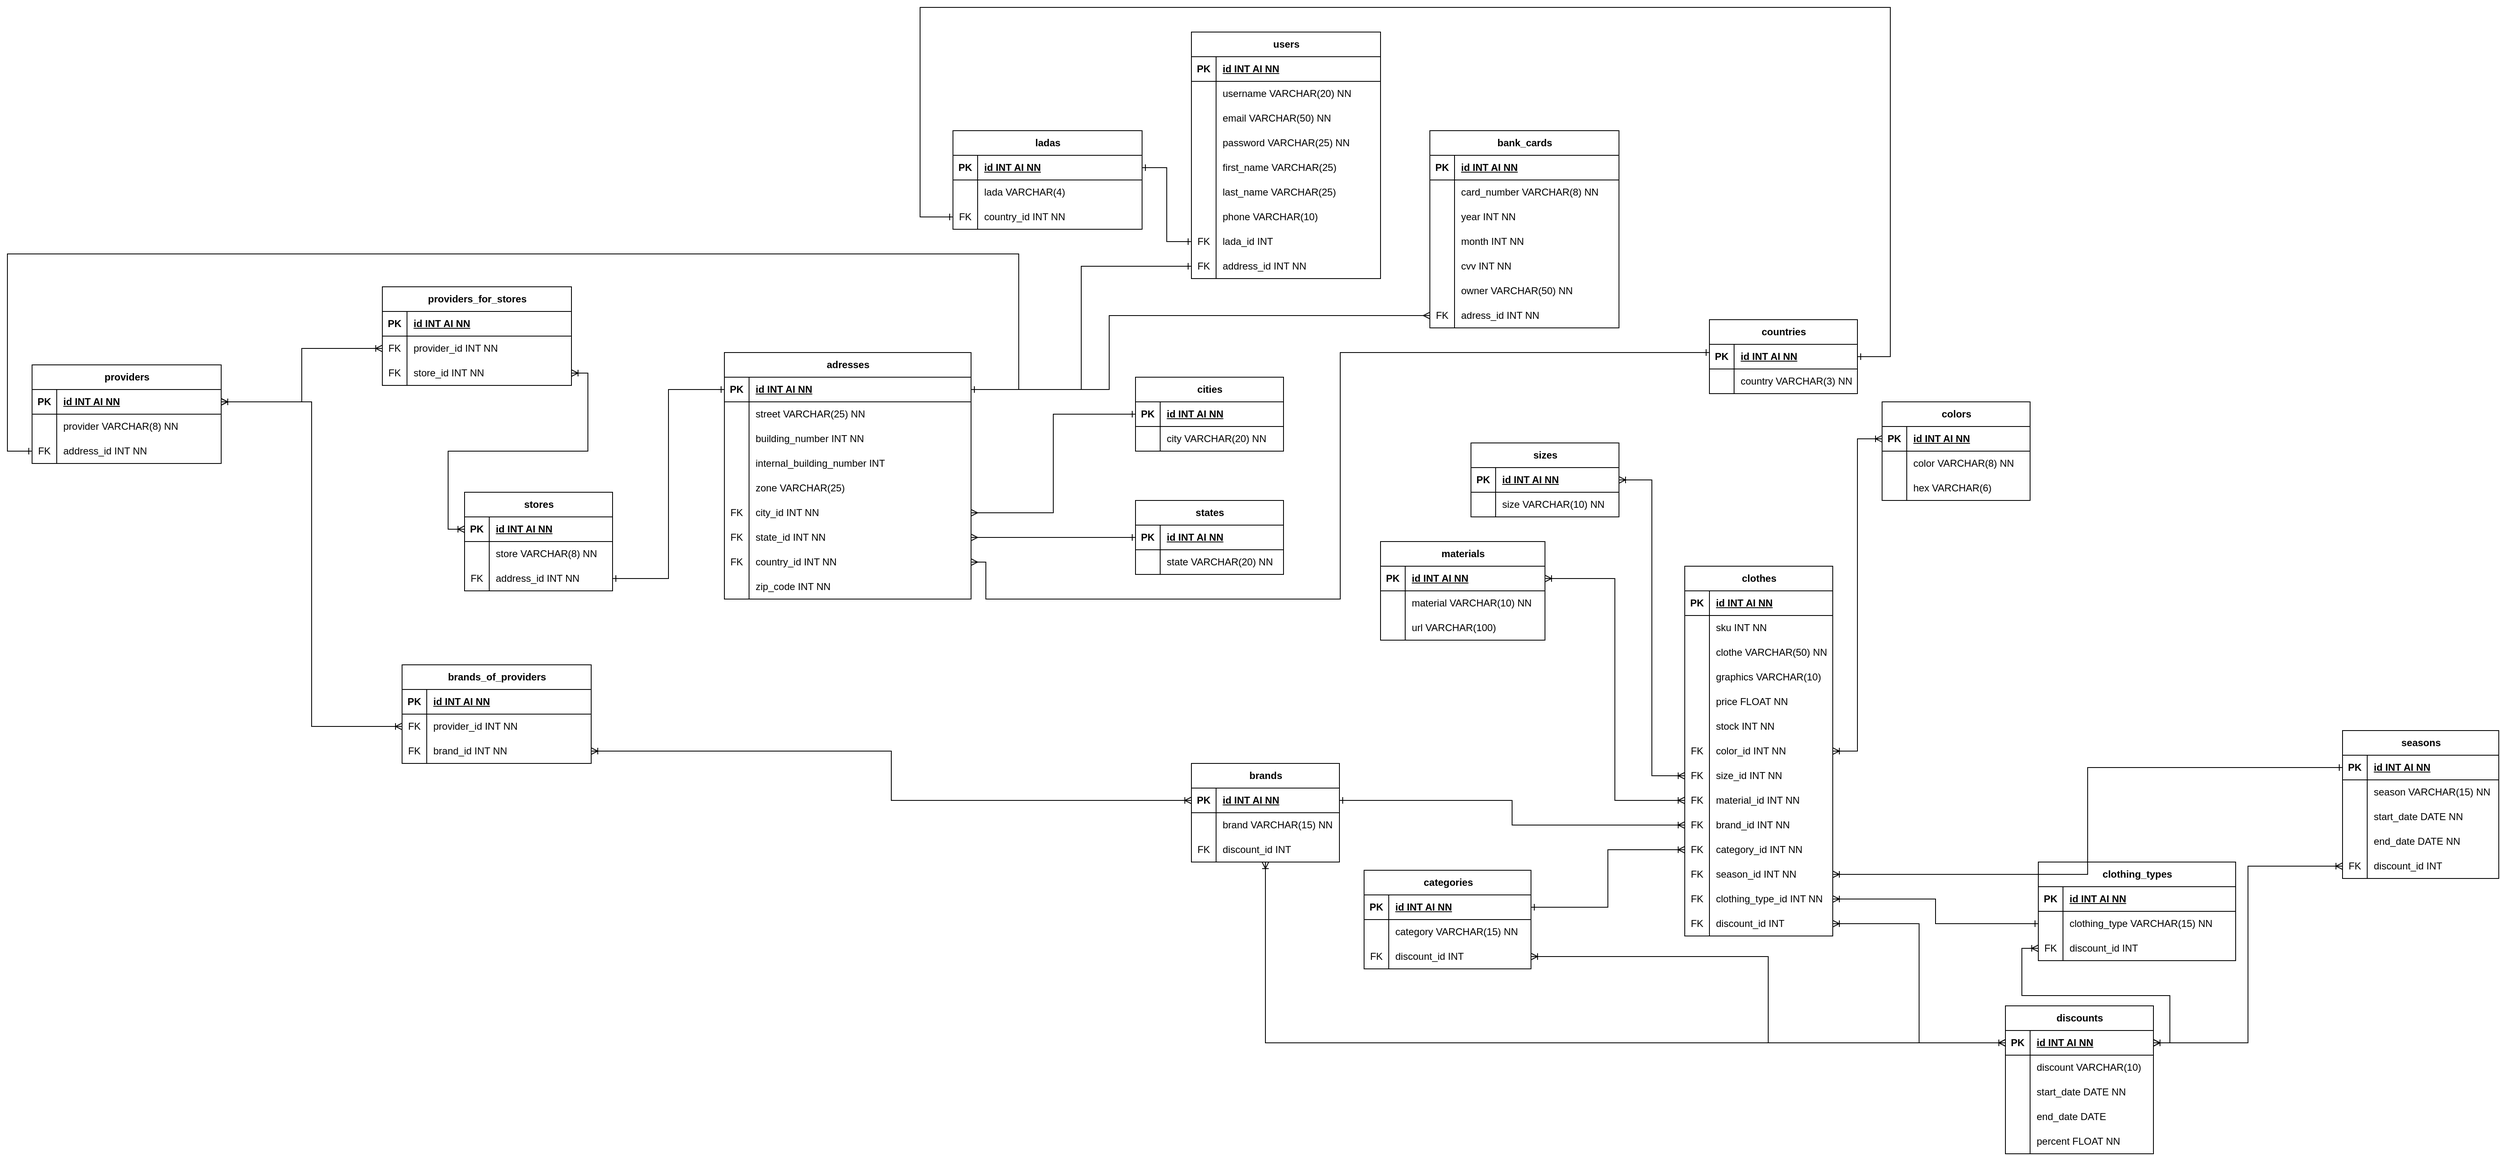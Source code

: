 <mxfile version="24.7.10">
  <diagram name="Página-1" id="NnX_GmFvZ6XCZaIMThsA">
    <mxGraphModel dx="3805" dy="1995" grid="1" gridSize="10" guides="1" tooltips="1" connect="1" arrows="1" fold="1" page="1" pageScale="1" pageWidth="827" pageHeight="1169" math="0" shadow="0">
      <root>
        <mxCell id="0" />
        <mxCell id="1" parent="0" />
        <mxCell id="8VugxYMxI6BT2-30HdI4-1" value="clothes" style="shape=table;startSize=30;container=1;collapsible=1;childLayout=tableLayout;fixedRows=1;rowLines=0;fontStyle=1;align=center;resizeLast=1;html=1;" parent="1" vertex="1">
          <mxGeometry x="-30" y="50" width="180" height="450" as="geometry" />
        </mxCell>
        <mxCell id="8VugxYMxI6BT2-30HdI4-2" value="" style="shape=tableRow;horizontal=0;startSize=0;swimlaneHead=0;swimlaneBody=0;fillColor=none;collapsible=0;dropTarget=0;points=[[0,0.5],[1,0.5]];portConstraint=eastwest;top=0;left=0;right=0;bottom=1;" parent="8VugxYMxI6BT2-30HdI4-1" vertex="1">
          <mxGeometry y="30" width="180" height="30" as="geometry" />
        </mxCell>
        <mxCell id="8VugxYMxI6BT2-30HdI4-3" value="PK" style="shape=partialRectangle;connectable=0;fillColor=none;top=0;left=0;bottom=0;right=0;fontStyle=1;overflow=hidden;whiteSpace=wrap;html=1;" parent="8VugxYMxI6BT2-30HdI4-2" vertex="1">
          <mxGeometry width="30" height="30" as="geometry">
            <mxRectangle width="30" height="30" as="alternateBounds" />
          </mxGeometry>
        </mxCell>
        <mxCell id="8VugxYMxI6BT2-30HdI4-4" value="id INT AI NN" style="shape=partialRectangle;connectable=0;fillColor=none;top=0;left=0;bottom=0;right=0;align=left;spacingLeft=6;fontStyle=5;overflow=hidden;whiteSpace=wrap;html=1;" parent="8VugxYMxI6BT2-30HdI4-2" vertex="1">
          <mxGeometry x="30" width="150" height="30" as="geometry">
            <mxRectangle width="150" height="30" as="alternateBounds" />
          </mxGeometry>
        </mxCell>
        <mxCell id="8VugxYMxI6BT2-30HdI4-5" value="" style="shape=tableRow;horizontal=0;startSize=0;swimlaneHead=0;swimlaneBody=0;fillColor=none;collapsible=0;dropTarget=0;points=[[0,0.5],[1,0.5]];portConstraint=eastwest;top=0;left=0;right=0;bottom=0;" parent="8VugxYMxI6BT2-30HdI4-1" vertex="1">
          <mxGeometry y="60" width="180" height="30" as="geometry" />
        </mxCell>
        <mxCell id="8VugxYMxI6BT2-30HdI4-6" value="" style="shape=partialRectangle;connectable=0;fillColor=none;top=0;left=0;bottom=0;right=0;editable=1;overflow=hidden;whiteSpace=wrap;html=1;" parent="8VugxYMxI6BT2-30HdI4-5" vertex="1">
          <mxGeometry width="30" height="30" as="geometry">
            <mxRectangle width="30" height="30" as="alternateBounds" />
          </mxGeometry>
        </mxCell>
        <mxCell id="8VugxYMxI6BT2-30HdI4-7" value="sku INT NN" style="shape=partialRectangle;connectable=0;fillColor=none;top=0;left=0;bottom=0;right=0;align=left;spacingLeft=6;overflow=hidden;whiteSpace=wrap;html=1;" parent="8VugxYMxI6BT2-30HdI4-5" vertex="1">
          <mxGeometry x="30" width="150" height="30" as="geometry">
            <mxRectangle width="150" height="30" as="alternateBounds" />
          </mxGeometry>
        </mxCell>
        <mxCell id="8VugxYMxI6BT2-30HdI4-8" value="" style="shape=tableRow;horizontal=0;startSize=0;swimlaneHead=0;swimlaneBody=0;fillColor=none;collapsible=0;dropTarget=0;points=[[0,0.5],[1,0.5]];portConstraint=eastwest;top=0;left=0;right=0;bottom=0;" parent="8VugxYMxI6BT2-30HdI4-1" vertex="1">
          <mxGeometry y="90" width="180" height="30" as="geometry" />
        </mxCell>
        <mxCell id="8VugxYMxI6BT2-30HdI4-9" value="" style="shape=partialRectangle;connectable=0;fillColor=none;top=0;left=0;bottom=0;right=0;editable=1;overflow=hidden;whiteSpace=wrap;html=1;" parent="8VugxYMxI6BT2-30HdI4-8" vertex="1">
          <mxGeometry width="30" height="30" as="geometry">
            <mxRectangle width="30" height="30" as="alternateBounds" />
          </mxGeometry>
        </mxCell>
        <mxCell id="8VugxYMxI6BT2-30HdI4-10" value="clothe VARCHAR(50) NN" style="shape=partialRectangle;connectable=0;fillColor=none;top=0;left=0;bottom=0;right=0;align=left;spacingLeft=6;overflow=hidden;whiteSpace=wrap;html=1;" parent="8VugxYMxI6BT2-30HdI4-8" vertex="1">
          <mxGeometry x="30" width="150" height="30" as="geometry">
            <mxRectangle width="150" height="30" as="alternateBounds" />
          </mxGeometry>
        </mxCell>
        <mxCell id="8VugxYMxI6BT2-30HdI4-11" value="" style="shape=tableRow;horizontal=0;startSize=0;swimlaneHead=0;swimlaneBody=0;fillColor=none;collapsible=0;dropTarget=0;points=[[0,0.5],[1,0.5]];portConstraint=eastwest;top=0;left=0;right=0;bottom=0;" parent="8VugxYMxI6BT2-30HdI4-1" vertex="1">
          <mxGeometry y="120" width="180" height="30" as="geometry" />
        </mxCell>
        <mxCell id="8VugxYMxI6BT2-30HdI4-12" value="" style="shape=partialRectangle;connectable=0;fillColor=none;top=0;left=0;bottom=0;right=0;editable=1;overflow=hidden;whiteSpace=wrap;html=1;" parent="8VugxYMxI6BT2-30HdI4-11" vertex="1">
          <mxGeometry width="30" height="30" as="geometry">
            <mxRectangle width="30" height="30" as="alternateBounds" />
          </mxGeometry>
        </mxCell>
        <mxCell id="8VugxYMxI6BT2-30HdI4-13" value="graphics VARCHAR(10)" style="shape=partialRectangle;connectable=0;fillColor=none;top=0;left=0;bottom=0;right=0;align=left;spacingLeft=6;overflow=hidden;whiteSpace=wrap;html=1;" parent="8VugxYMxI6BT2-30HdI4-11" vertex="1">
          <mxGeometry x="30" width="150" height="30" as="geometry">
            <mxRectangle width="150" height="30" as="alternateBounds" />
          </mxGeometry>
        </mxCell>
        <mxCell id="8VugxYMxI6BT2-30HdI4-14" value="" style="shape=tableRow;horizontal=0;startSize=0;swimlaneHead=0;swimlaneBody=0;fillColor=none;collapsible=0;dropTarget=0;points=[[0,0.5],[1,0.5]];portConstraint=eastwest;top=0;left=0;right=0;bottom=0;" parent="8VugxYMxI6BT2-30HdI4-1" vertex="1">
          <mxGeometry y="150" width="180" height="30" as="geometry" />
        </mxCell>
        <mxCell id="8VugxYMxI6BT2-30HdI4-15" value="" style="shape=partialRectangle;connectable=0;fillColor=none;top=0;left=0;bottom=0;right=0;editable=1;overflow=hidden;whiteSpace=wrap;html=1;" parent="8VugxYMxI6BT2-30HdI4-14" vertex="1">
          <mxGeometry width="30" height="30" as="geometry">
            <mxRectangle width="30" height="30" as="alternateBounds" />
          </mxGeometry>
        </mxCell>
        <mxCell id="8VugxYMxI6BT2-30HdI4-16" value="price FLOAT NN" style="shape=partialRectangle;connectable=0;fillColor=none;top=0;left=0;bottom=0;right=0;align=left;spacingLeft=6;overflow=hidden;whiteSpace=wrap;html=1;" parent="8VugxYMxI6BT2-30HdI4-14" vertex="1">
          <mxGeometry x="30" width="150" height="30" as="geometry">
            <mxRectangle width="150" height="30" as="alternateBounds" />
          </mxGeometry>
        </mxCell>
        <mxCell id="8VugxYMxI6BT2-30HdI4-142" value="" style="shape=tableRow;horizontal=0;startSize=0;swimlaneHead=0;swimlaneBody=0;fillColor=none;collapsible=0;dropTarget=0;points=[[0,0.5],[1,0.5]];portConstraint=eastwest;top=0;left=0;right=0;bottom=0;" parent="8VugxYMxI6BT2-30HdI4-1" vertex="1">
          <mxGeometry y="180" width="180" height="30" as="geometry" />
        </mxCell>
        <mxCell id="8VugxYMxI6BT2-30HdI4-143" value="" style="shape=partialRectangle;connectable=0;fillColor=none;top=0;left=0;bottom=0;right=0;editable=1;overflow=hidden;whiteSpace=wrap;html=1;" parent="8VugxYMxI6BT2-30HdI4-142" vertex="1">
          <mxGeometry width="30" height="30" as="geometry">
            <mxRectangle width="30" height="30" as="alternateBounds" />
          </mxGeometry>
        </mxCell>
        <mxCell id="8VugxYMxI6BT2-30HdI4-144" value="stock INT NN" style="shape=partialRectangle;connectable=0;fillColor=none;top=0;left=0;bottom=0;right=0;align=left;spacingLeft=6;overflow=hidden;whiteSpace=wrap;html=1;" parent="8VugxYMxI6BT2-30HdI4-142" vertex="1">
          <mxGeometry x="30" width="150" height="30" as="geometry">
            <mxRectangle width="150" height="30" as="alternateBounds" />
          </mxGeometry>
        </mxCell>
        <mxCell id="8VugxYMxI6BT2-30HdI4-17" value="" style="shape=tableRow;horizontal=0;startSize=0;swimlaneHead=0;swimlaneBody=0;fillColor=none;collapsible=0;dropTarget=0;points=[[0,0.5],[1,0.5]];portConstraint=eastwest;top=0;left=0;right=0;bottom=0;" parent="8VugxYMxI6BT2-30HdI4-1" vertex="1">
          <mxGeometry y="210" width="180" height="30" as="geometry" />
        </mxCell>
        <mxCell id="8VugxYMxI6BT2-30HdI4-18" value="FK" style="shape=partialRectangle;connectable=0;fillColor=none;top=0;left=0;bottom=0;right=0;editable=1;overflow=hidden;whiteSpace=wrap;html=1;" parent="8VugxYMxI6BT2-30HdI4-17" vertex="1">
          <mxGeometry width="30" height="30" as="geometry">
            <mxRectangle width="30" height="30" as="alternateBounds" />
          </mxGeometry>
        </mxCell>
        <mxCell id="8VugxYMxI6BT2-30HdI4-19" value="color_id INT NN" style="shape=partialRectangle;connectable=0;fillColor=none;top=0;left=0;bottom=0;right=0;align=left;spacingLeft=6;overflow=hidden;whiteSpace=wrap;html=1;" parent="8VugxYMxI6BT2-30HdI4-17" vertex="1">
          <mxGeometry x="30" width="150" height="30" as="geometry">
            <mxRectangle width="150" height="30" as="alternateBounds" />
          </mxGeometry>
        </mxCell>
        <mxCell id="8VugxYMxI6BT2-30HdI4-20" value="" style="shape=tableRow;horizontal=0;startSize=0;swimlaneHead=0;swimlaneBody=0;fillColor=none;collapsible=0;dropTarget=0;points=[[0,0.5],[1,0.5]];portConstraint=eastwest;top=0;left=0;right=0;bottom=0;" parent="8VugxYMxI6BT2-30HdI4-1" vertex="1">
          <mxGeometry y="240" width="180" height="30" as="geometry" />
        </mxCell>
        <mxCell id="8VugxYMxI6BT2-30HdI4-21" value="FK" style="shape=partialRectangle;connectable=0;fillColor=none;top=0;left=0;bottom=0;right=0;editable=1;overflow=hidden;whiteSpace=wrap;html=1;" parent="8VugxYMxI6BT2-30HdI4-20" vertex="1">
          <mxGeometry width="30" height="30" as="geometry">
            <mxRectangle width="30" height="30" as="alternateBounds" />
          </mxGeometry>
        </mxCell>
        <mxCell id="8VugxYMxI6BT2-30HdI4-22" value="size_id INT NN" style="shape=partialRectangle;connectable=0;fillColor=none;top=0;left=0;bottom=0;right=0;align=left;spacingLeft=6;overflow=hidden;whiteSpace=wrap;html=1;" parent="8VugxYMxI6BT2-30HdI4-20" vertex="1">
          <mxGeometry x="30" width="150" height="30" as="geometry">
            <mxRectangle width="150" height="30" as="alternateBounds" />
          </mxGeometry>
        </mxCell>
        <mxCell id="8VugxYMxI6BT2-30HdI4-23" value="" style="shape=tableRow;horizontal=0;startSize=0;swimlaneHead=0;swimlaneBody=0;fillColor=none;collapsible=0;dropTarget=0;points=[[0,0.5],[1,0.5]];portConstraint=eastwest;top=0;left=0;right=0;bottom=0;" parent="8VugxYMxI6BT2-30HdI4-1" vertex="1">
          <mxGeometry y="270" width="180" height="30" as="geometry" />
        </mxCell>
        <mxCell id="8VugxYMxI6BT2-30HdI4-24" value="FK" style="shape=partialRectangle;connectable=0;fillColor=none;top=0;left=0;bottom=0;right=0;editable=1;overflow=hidden;whiteSpace=wrap;html=1;" parent="8VugxYMxI6BT2-30HdI4-23" vertex="1">
          <mxGeometry width="30" height="30" as="geometry">
            <mxRectangle width="30" height="30" as="alternateBounds" />
          </mxGeometry>
        </mxCell>
        <mxCell id="8VugxYMxI6BT2-30HdI4-25" value="material_id INT NN" style="shape=partialRectangle;connectable=0;fillColor=none;top=0;left=0;bottom=0;right=0;align=left;spacingLeft=6;overflow=hidden;whiteSpace=wrap;html=1;" parent="8VugxYMxI6BT2-30HdI4-23" vertex="1">
          <mxGeometry x="30" width="150" height="30" as="geometry">
            <mxRectangle width="150" height="30" as="alternateBounds" />
          </mxGeometry>
        </mxCell>
        <mxCell id="8VugxYMxI6BT2-30HdI4-26" value="" style="shape=tableRow;horizontal=0;startSize=0;swimlaneHead=0;swimlaneBody=0;fillColor=none;collapsible=0;dropTarget=0;points=[[0,0.5],[1,0.5]];portConstraint=eastwest;top=0;left=0;right=0;bottom=0;" parent="8VugxYMxI6BT2-30HdI4-1" vertex="1">
          <mxGeometry y="300" width="180" height="30" as="geometry" />
        </mxCell>
        <mxCell id="8VugxYMxI6BT2-30HdI4-27" value="FK" style="shape=partialRectangle;connectable=0;fillColor=none;top=0;left=0;bottom=0;right=0;editable=1;overflow=hidden;whiteSpace=wrap;html=1;" parent="8VugxYMxI6BT2-30HdI4-26" vertex="1">
          <mxGeometry width="30" height="30" as="geometry">
            <mxRectangle width="30" height="30" as="alternateBounds" />
          </mxGeometry>
        </mxCell>
        <mxCell id="8VugxYMxI6BT2-30HdI4-28" value="brand_id INT NN" style="shape=partialRectangle;connectable=0;fillColor=none;top=0;left=0;bottom=0;right=0;align=left;spacingLeft=6;overflow=hidden;whiteSpace=wrap;html=1;" parent="8VugxYMxI6BT2-30HdI4-26" vertex="1">
          <mxGeometry x="30" width="150" height="30" as="geometry">
            <mxRectangle width="150" height="30" as="alternateBounds" />
          </mxGeometry>
        </mxCell>
        <mxCell id="8VugxYMxI6BT2-30HdI4-29" value="" style="shape=tableRow;horizontal=0;startSize=0;swimlaneHead=0;swimlaneBody=0;fillColor=none;collapsible=0;dropTarget=0;points=[[0,0.5],[1,0.5]];portConstraint=eastwest;top=0;left=0;right=0;bottom=0;" parent="8VugxYMxI6BT2-30HdI4-1" vertex="1">
          <mxGeometry y="330" width="180" height="30" as="geometry" />
        </mxCell>
        <mxCell id="8VugxYMxI6BT2-30HdI4-30" value="FK" style="shape=partialRectangle;connectable=0;fillColor=none;top=0;left=0;bottom=0;right=0;editable=1;overflow=hidden;whiteSpace=wrap;html=1;" parent="8VugxYMxI6BT2-30HdI4-29" vertex="1">
          <mxGeometry width="30" height="30" as="geometry">
            <mxRectangle width="30" height="30" as="alternateBounds" />
          </mxGeometry>
        </mxCell>
        <mxCell id="8VugxYMxI6BT2-30HdI4-31" value="category_id INT NN" style="shape=partialRectangle;connectable=0;fillColor=none;top=0;left=0;bottom=0;right=0;align=left;spacingLeft=6;overflow=hidden;whiteSpace=wrap;html=1;" parent="8VugxYMxI6BT2-30HdI4-29" vertex="1">
          <mxGeometry x="30" width="150" height="30" as="geometry">
            <mxRectangle width="150" height="30" as="alternateBounds" />
          </mxGeometry>
        </mxCell>
        <mxCell id="8VugxYMxI6BT2-30HdI4-32" value="" style="shape=tableRow;horizontal=0;startSize=0;swimlaneHead=0;swimlaneBody=0;fillColor=none;collapsible=0;dropTarget=0;points=[[0,0.5],[1,0.5]];portConstraint=eastwest;top=0;left=0;right=0;bottom=0;" parent="8VugxYMxI6BT2-30HdI4-1" vertex="1">
          <mxGeometry y="360" width="180" height="30" as="geometry" />
        </mxCell>
        <mxCell id="8VugxYMxI6BT2-30HdI4-33" value="FK" style="shape=partialRectangle;connectable=0;fillColor=none;top=0;left=0;bottom=0;right=0;editable=1;overflow=hidden;whiteSpace=wrap;html=1;" parent="8VugxYMxI6BT2-30HdI4-32" vertex="1">
          <mxGeometry width="30" height="30" as="geometry">
            <mxRectangle width="30" height="30" as="alternateBounds" />
          </mxGeometry>
        </mxCell>
        <mxCell id="8VugxYMxI6BT2-30HdI4-34" value="season_id INT NN" style="shape=partialRectangle;connectable=0;fillColor=none;top=0;left=0;bottom=0;right=0;align=left;spacingLeft=6;overflow=hidden;whiteSpace=wrap;html=1;" parent="8VugxYMxI6BT2-30HdI4-32" vertex="1">
          <mxGeometry x="30" width="150" height="30" as="geometry">
            <mxRectangle width="150" height="30" as="alternateBounds" />
          </mxGeometry>
        </mxCell>
        <mxCell id="8VugxYMxI6BT2-30HdI4-35" value="" style="shape=tableRow;horizontal=0;startSize=0;swimlaneHead=0;swimlaneBody=0;fillColor=none;collapsible=0;dropTarget=0;points=[[0,0.5],[1,0.5]];portConstraint=eastwest;top=0;left=0;right=0;bottom=0;" parent="8VugxYMxI6BT2-30HdI4-1" vertex="1">
          <mxGeometry y="390" width="180" height="30" as="geometry" />
        </mxCell>
        <mxCell id="8VugxYMxI6BT2-30HdI4-36" value="FK" style="shape=partialRectangle;connectable=0;fillColor=none;top=0;left=0;bottom=0;right=0;editable=1;overflow=hidden;whiteSpace=wrap;html=1;" parent="8VugxYMxI6BT2-30HdI4-35" vertex="1">
          <mxGeometry width="30" height="30" as="geometry">
            <mxRectangle width="30" height="30" as="alternateBounds" />
          </mxGeometry>
        </mxCell>
        <mxCell id="8VugxYMxI6BT2-30HdI4-37" value="clothing_type_id INT NN" style="shape=partialRectangle;connectable=0;fillColor=none;top=0;left=0;bottom=0;right=0;align=left;spacingLeft=6;overflow=hidden;whiteSpace=wrap;html=1;" parent="8VugxYMxI6BT2-30HdI4-35" vertex="1">
          <mxGeometry x="30" width="150" height="30" as="geometry">
            <mxRectangle width="150" height="30" as="alternateBounds" />
          </mxGeometry>
        </mxCell>
        <mxCell id="8VugxYMxI6BT2-30HdI4-38" value="" style="shape=tableRow;horizontal=0;startSize=0;swimlaneHead=0;swimlaneBody=0;fillColor=none;collapsible=0;dropTarget=0;points=[[0,0.5],[1,0.5]];portConstraint=eastwest;top=0;left=0;right=0;bottom=0;" parent="8VugxYMxI6BT2-30HdI4-1" vertex="1">
          <mxGeometry y="420" width="180" height="30" as="geometry" />
        </mxCell>
        <mxCell id="8VugxYMxI6BT2-30HdI4-39" value="FK" style="shape=partialRectangle;connectable=0;fillColor=none;top=0;left=0;bottom=0;right=0;editable=1;overflow=hidden;whiteSpace=wrap;html=1;" parent="8VugxYMxI6BT2-30HdI4-38" vertex="1">
          <mxGeometry width="30" height="30" as="geometry">
            <mxRectangle width="30" height="30" as="alternateBounds" />
          </mxGeometry>
        </mxCell>
        <mxCell id="8VugxYMxI6BT2-30HdI4-40" value="discount_id INT" style="shape=partialRectangle;connectable=0;fillColor=none;top=0;left=0;bottom=0;right=0;align=left;spacingLeft=6;overflow=hidden;whiteSpace=wrap;html=1;" parent="8VugxYMxI6BT2-30HdI4-38" vertex="1">
          <mxGeometry x="30" width="150" height="30" as="geometry">
            <mxRectangle width="150" height="30" as="alternateBounds" />
          </mxGeometry>
        </mxCell>
        <mxCell id="8VugxYMxI6BT2-30HdI4-41" value="discounts" style="shape=table;startSize=30;container=1;collapsible=1;childLayout=tableLayout;fixedRows=1;rowLines=0;fontStyle=1;align=center;resizeLast=1;html=1;" parent="1" vertex="1">
          <mxGeometry x="360" y="585" width="180" height="180" as="geometry" />
        </mxCell>
        <mxCell id="8VugxYMxI6BT2-30HdI4-42" value="" style="shape=tableRow;horizontal=0;startSize=0;swimlaneHead=0;swimlaneBody=0;fillColor=none;collapsible=0;dropTarget=0;points=[[0,0.5],[1,0.5]];portConstraint=eastwest;top=0;left=0;right=0;bottom=1;" parent="8VugxYMxI6BT2-30HdI4-41" vertex="1">
          <mxGeometry y="30" width="180" height="30" as="geometry" />
        </mxCell>
        <mxCell id="8VugxYMxI6BT2-30HdI4-43" value="PK" style="shape=partialRectangle;connectable=0;fillColor=none;top=0;left=0;bottom=0;right=0;fontStyle=1;overflow=hidden;whiteSpace=wrap;html=1;" parent="8VugxYMxI6BT2-30HdI4-42" vertex="1">
          <mxGeometry width="30" height="30" as="geometry">
            <mxRectangle width="30" height="30" as="alternateBounds" />
          </mxGeometry>
        </mxCell>
        <mxCell id="8VugxYMxI6BT2-30HdI4-44" value="id INT AI NN" style="shape=partialRectangle;connectable=0;fillColor=none;top=0;left=0;bottom=0;right=0;align=left;spacingLeft=6;fontStyle=5;overflow=hidden;whiteSpace=wrap;html=1;" parent="8VugxYMxI6BT2-30HdI4-42" vertex="1">
          <mxGeometry x="30" width="150" height="30" as="geometry">
            <mxRectangle width="150" height="30" as="alternateBounds" />
          </mxGeometry>
        </mxCell>
        <mxCell id="8VugxYMxI6BT2-30HdI4-45" value="" style="shape=tableRow;horizontal=0;startSize=0;swimlaneHead=0;swimlaneBody=0;fillColor=none;collapsible=0;dropTarget=0;points=[[0,0.5],[1,0.5]];portConstraint=eastwest;top=0;left=0;right=0;bottom=0;" parent="8VugxYMxI6BT2-30HdI4-41" vertex="1">
          <mxGeometry y="60" width="180" height="30" as="geometry" />
        </mxCell>
        <mxCell id="8VugxYMxI6BT2-30HdI4-46" value="" style="shape=partialRectangle;connectable=0;fillColor=none;top=0;left=0;bottom=0;right=0;editable=1;overflow=hidden;whiteSpace=wrap;html=1;" parent="8VugxYMxI6BT2-30HdI4-45" vertex="1">
          <mxGeometry width="30" height="30" as="geometry">
            <mxRectangle width="30" height="30" as="alternateBounds" />
          </mxGeometry>
        </mxCell>
        <mxCell id="8VugxYMxI6BT2-30HdI4-47" value="discount VARCHAR(10)" style="shape=partialRectangle;connectable=0;fillColor=none;top=0;left=0;bottom=0;right=0;align=left;spacingLeft=6;overflow=hidden;whiteSpace=wrap;html=1;" parent="8VugxYMxI6BT2-30HdI4-45" vertex="1">
          <mxGeometry x="30" width="150" height="30" as="geometry">
            <mxRectangle width="150" height="30" as="alternateBounds" />
          </mxGeometry>
        </mxCell>
        <mxCell id="8VugxYMxI6BT2-30HdI4-48" value="" style="shape=tableRow;horizontal=0;startSize=0;swimlaneHead=0;swimlaneBody=0;fillColor=none;collapsible=0;dropTarget=0;points=[[0,0.5],[1,0.5]];portConstraint=eastwest;top=0;left=0;right=0;bottom=0;" parent="8VugxYMxI6BT2-30HdI4-41" vertex="1">
          <mxGeometry y="90" width="180" height="30" as="geometry" />
        </mxCell>
        <mxCell id="8VugxYMxI6BT2-30HdI4-49" value="" style="shape=partialRectangle;connectable=0;fillColor=none;top=0;left=0;bottom=0;right=0;editable=1;overflow=hidden;whiteSpace=wrap;html=1;" parent="8VugxYMxI6BT2-30HdI4-48" vertex="1">
          <mxGeometry width="30" height="30" as="geometry">
            <mxRectangle width="30" height="30" as="alternateBounds" />
          </mxGeometry>
        </mxCell>
        <mxCell id="8VugxYMxI6BT2-30HdI4-50" value="start_date DATE NN" style="shape=partialRectangle;connectable=0;fillColor=none;top=0;left=0;bottom=0;right=0;align=left;spacingLeft=6;overflow=hidden;whiteSpace=wrap;html=1;" parent="8VugxYMxI6BT2-30HdI4-48" vertex="1">
          <mxGeometry x="30" width="150" height="30" as="geometry">
            <mxRectangle width="150" height="30" as="alternateBounds" />
          </mxGeometry>
        </mxCell>
        <mxCell id="8VugxYMxI6BT2-30HdI4-51" value="" style="shape=tableRow;horizontal=0;startSize=0;swimlaneHead=0;swimlaneBody=0;fillColor=none;collapsible=0;dropTarget=0;points=[[0,0.5],[1,0.5]];portConstraint=eastwest;top=0;left=0;right=0;bottom=0;" parent="8VugxYMxI6BT2-30HdI4-41" vertex="1">
          <mxGeometry y="120" width="180" height="30" as="geometry" />
        </mxCell>
        <mxCell id="8VugxYMxI6BT2-30HdI4-52" value="" style="shape=partialRectangle;connectable=0;fillColor=none;top=0;left=0;bottom=0;right=0;editable=1;overflow=hidden;whiteSpace=wrap;html=1;" parent="8VugxYMxI6BT2-30HdI4-51" vertex="1">
          <mxGeometry width="30" height="30" as="geometry">
            <mxRectangle width="30" height="30" as="alternateBounds" />
          </mxGeometry>
        </mxCell>
        <mxCell id="8VugxYMxI6BT2-30HdI4-53" value="end_date DATE" style="shape=partialRectangle;connectable=0;fillColor=none;top=0;left=0;bottom=0;right=0;align=left;spacingLeft=6;overflow=hidden;whiteSpace=wrap;html=1;" parent="8VugxYMxI6BT2-30HdI4-51" vertex="1">
          <mxGeometry x="30" width="150" height="30" as="geometry">
            <mxRectangle width="150" height="30" as="alternateBounds" />
          </mxGeometry>
        </mxCell>
        <mxCell id="8VugxYMxI6BT2-30HdI4-54" value="" style="shape=tableRow;horizontal=0;startSize=0;swimlaneHead=0;swimlaneBody=0;fillColor=none;collapsible=0;dropTarget=0;points=[[0,0.5],[1,0.5]];portConstraint=eastwest;top=0;left=0;right=0;bottom=0;" parent="8VugxYMxI6BT2-30HdI4-41" vertex="1">
          <mxGeometry y="150" width="180" height="30" as="geometry" />
        </mxCell>
        <mxCell id="8VugxYMxI6BT2-30HdI4-55" value="" style="shape=partialRectangle;connectable=0;fillColor=none;top=0;left=0;bottom=0;right=0;editable=1;overflow=hidden;whiteSpace=wrap;html=1;" parent="8VugxYMxI6BT2-30HdI4-54" vertex="1">
          <mxGeometry width="30" height="30" as="geometry">
            <mxRectangle width="30" height="30" as="alternateBounds" />
          </mxGeometry>
        </mxCell>
        <mxCell id="8VugxYMxI6BT2-30HdI4-56" value="percent FLOAT NN" style="shape=partialRectangle;connectable=0;fillColor=none;top=0;left=0;bottom=0;right=0;align=left;spacingLeft=6;overflow=hidden;whiteSpace=wrap;html=1;" parent="8VugxYMxI6BT2-30HdI4-54" vertex="1">
          <mxGeometry x="30" width="150" height="30" as="geometry">
            <mxRectangle width="150" height="30" as="alternateBounds" />
          </mxGeometry>
        </mxCell>
        <mxCell id="8VugxYMxI6BT2-30HdI4-57" value="brands" style="shape=table;startSize=30;container=1;collapsible=1;childLayout=tableLayout;fixedRows=1;rowLines=0;fontStyle=1;align=center;resizeLast=1;html=1;" parent="1" vertex="1">
          <mxGeometry x="-630" y="290" width="180" height="120" as="geometry" />
        </mxCell>
        <mxCell id="8VugxYMxI6BT2-30HdI4-58" value="" style="shape=tableRow;horizontal=0;startSize=0;swimlaneHead=0;swimlaneBody=0;fillColor=none;collapsible=0;dropTarget=0;points=[[0,0.5],[1,0.5]];portConstraint=eastwest;top=0;left=0;right=0;bottom=1;" parent="8VugxYMxI6BT2-30HdI4-57" vertex="1">
          <mxGeometry y="30" width="180" height="30" as="geometry" />
        </mxCell>
        <mxCell id="8VugxYMxI6BT2-30HdI4-59" value="PK" style="shape=partialRectangle;connectable=0;fillColor=none;top=0;left=0;bottom=0;right=0;fontStyle=1;overflow=hidden;whiteSpace=wrap;html=1;" parent="8VugxYMxI6BT2-30HdI4-58" vertex="1">
          <mxGeometry width="30" height="30" as="geometry">
            <mxRectangle width="30" height="30" as="alternateBounds" />
          </mxGeometry>
        </mxCell>
        <mxCell id="8VugxYMxI6BT2-30HdI4-60" value="id INT AI NN" style="shape=partialRectangle;connectable=0;fillColor=none;top=0;left=0;bottom=0;right=0;align=left;spacingLeft=6;fontStyle=5;overflow=hidden;whiteSpace=wrap;html=1;" parent="8VugxYMxI6BT2-30HdI4-58" vertex="1">
          <mxGeometry x="30" width="150" height="30" as="geometry">
            <mxRectangle width="150" height="30" as="alternateBounds" />
          </mxGeometry>
        </mxCell>
        <mxCell id="8VugxYMxI6BT2-30HdI4-61" value="" style="shape=tableRow;horizontal=0;startSize=0;swimlaneHead=0;swimlaneBody=0;fillColor=none;collapsible=0;dropTarget=0;points=[[0,0.5],[1,0.5]];portConstraint=eastwest;top=0;left=0;right=0;bottom=0;" parent="8VugxYMxI6BT2-30HdI4-57" vertex="1">
          <mxGeometry y="60" width="180" height="30" as="geometry" />
        </mxCell>
        <mxCell id="8VugxYMxI6BT2-30HdI4-62" value="" style="shape=partialRectangle;connectable=0;fillColor=none;top=0;left=0;bottom=0;right=0;editable=1;overflow=hidden;whiteSpace=wrap;html=1;" parent="8VugxYMxI6BT2-30HdI4-61" vertex="1">
          <mxGeometry width="30" height="30" as="geometry">
            <mxRectangle width="30" height="30" as="alternateBounds" />
          </mxGeometry>
        </mxCell>
        <mxCell id="8VugxYMxI6BT2-30HdI4-63" value="brand VARCHAR(15) NN" style="shape=partialRectangle;connectable=0;fillColor=none;top=0;left=0;bottom=0;right=0;align=left;spacingLeft=6;overflow=hidden;whiteSpace=wrap;html=1;" parent="8VugxYMxI6BT2-30HdI4-61" vertex="1">
          <mxGeometry x="30" width="150" height="30" as="geometry">
            <mxRectangle width="150" height="30" as="alternateBounds" />
          </mxGeometry>
        </mxCell>
        <mxCell id="8VugxYMxI6BT2-30HdI4-64" value="" style="shape=tableRow;horizontal=0;startSize=0;swimlaneHead=0;swimlaneBody=0;fillColor=none;collapsible=0;dropTarget=0;points=[[0,0.5],[1,0.5]];portConstraint=eastwest;top=0;left=0;right=0;bottom=0;" parent="8VugxYMxI6BT2-30HdI4-57" vertex="1">
          <mxGeometry y="90" width="180" height="30" as="geometry" />
        </mxCell>
        <mxCell id="8VugxYMxI6BT2-30HdI4-65" value="FK" style="shape=partialRectangle;connectable=0;fillColor=none;top=0;left=0;bottom=0;right=0;editable=1;overflow=hidden;whiteSpace=wrap;html=1;" parent="8VugxYMxI6BT2-30HdI4-64" vertex="1">
          <mxGeometry width="30" height="30" as="geometry">
            <mxRectangle width="30" height="30" as="alternateBounds" />
          </mxGeometry>
        </mxCell>
        <mxCell id="8VugxYMxI6BT2-30HdI4-66" value="discount_id INT" style="shape=partialRectangle;connectable=0;fillColor=none;top=0;left=0;bottom=0;right=0;align=left;spacingLeft=6;overflow=hidden;whiteSpace=wrap;html=1;" parent="8VugxYMxI6BT2-30HdI4-64" vertex="1">
          <mxGeometry x="30" width="150" height="30" as="geometry">
            <mxRectangle width="150" height="30" as="alternateBounds" />
          </mxGeometry>
        </mxCell>
        <mxCell id="8VugxYMxI6BT2-30HdI4-67" value="seasons" style="shape=table;startSize=30;container=1;collapsible=1;childLayout=tableLayout;fixedRows=1;rowLines=0;fontStyle=1;align=center;resizeLast=1;html=1;" parent="1" vertex="1">
          <mxGeometry x="770" y="250" width="190" height="180" as="geometry" />
        </mxCell>
        <mxCell id="8VugxYMxI6BT2-30HdI4-68" value="" style="shape=tableRow;horizontal=0;startSize=0;swimlaneHead=0;swimlaneBody=0;fillColor=none;collapsible=0;dropTarget=0;points=[[0,0.5],[1,0.5]];portConstraint=eastwest;top=0;left=0;right=0;bottom=1;" parent="8VugxYMxI6BT2-30HdI4-67" vertex="1">
          <mxGeometry y="30" width="190" height="30" as="geometry" />
        </mxCell>
        <mxCell id="8VugxYMxI6BT2-30HdI4-69" value="PK" style="shape=partialRectangle;connectable=0;fillColor=none;top=0;left=0;bottom=0;right=0;fontStyle=1;overflow=hidden;whiteSpace=wrap;html=1;" parent="8VugxYMxI6BT2-30HdI4-68" vertex="1">
          <mxGeometry width="30" height="30" as="geometry">
            <mxRectangle width="30" height="30" as="alternateBounds" />
          </mxGeometry>
        </mxCell>
        <mxCell id="8VugxYMxI6BT2-30HdI4-70" value="id INT AI NN" style="shape=partialRectangle;connectable=0;fillColor=none;top=0;left=0;bottom=0;right=0;align=left;spacingLeft=6;fontStyle=5;overflow=hidden;whiteSpace=wrap;html=1;" parent="8VugxYMxI6BT2-30HdI4-68" vertex="1">
          <mxGeometry x="30" width="160" height="30" as="geometry">
            <mxRectangle width="160" height="30" as="alternateBounds" />
          </mxGeometry>
        </mxCell>
        <mxCell id="8VugxYMxI6BT2-30HdI4-71" value="" style="shape=tableRow;horizontal=0;startSize=0;swimlaneHead=0;swimlaneBody=0;fillColor=none;collapsible=0;dropTarget=0;points=[[0,0.5],[1,0.5]];portConstraint=eastwest;top=0;left=0;right=0;bottom=0;" parent="8VugxYMxI6BT2-30HdI4-67" vertex="1">
          <mxGeometry y="60" width="190" height="30" as="geometry" />
        </mxCell>
        <mxCell id="8VugxYMxI6BT2-30HdI4-72" value="" style="shape=partialRectangle;connectable=0;fillColor=none;top=0;left=0;bottom=0;right=0;editable=1;overflow=hidden;whiteSpace=wrap;html=1;" parent="8VugxYMxI6BT2-30HdI4-71" vertex="1">
          <mxGeometry width="30" height="30" as="geometry">
            <mxRectangle width="30" height="30" as="alternateBounds" />
          </mxGeometry>
        </mxCell>
        <mxCell id="8VugxYMxI6BT2-30HdI4-73" value="season VARCHAR(15) NN" style="shape=partialRectangle;connectable=0;fillColor=none;top=0;left=0;bottom=0;right=0;align=left;spacingLeft=6;overflow=hidden;whiteSpace=wrap;html=1;" parent="8VugxYMxI6BT2-30HdI4-71" vertex="1">
          <mxGeometry x="30" width="160" height="30" as="geometry">
            <mxRectangle width="160" height="30" as="alternateBounds" />
          </mxGeometry>
        </mxCell>
        <mxCell id="8VugxYMxI6BT2-30HdI4-74" value="" style="shape=tableRow;horizontal=0;startSize=0;swimlaneHead=0;swimlaneBody=0;fillColor=none;collapsible=0;dropTarget=0;points=[[0,0.5],[1,0.5]];portConstraint=eastwest;top=0;left=0;right=0;bottom=0;" parent="8VugxYMxI6BT2-30HdI4-67" vertex="1">
          <mxGeometry y="90" width="190" height="30" as="geometry" />
        </mxCell>
        <mxCell id="8VugxYMxI6BT2-30HdI4-75" value="" style="shape=partialRectangle;connectable=0;fillColor=none;top=0;left=0;bottom=0;right=0;editable=1;overflow=hidden;whiteSpace=wrap;html=1;" parent="8VugxYMxI6BT2-30HdI4-74" vertex="1">
          <mxGeometry width="30" height="30" as="geometry">
            <mxRectangle width="30" height="30" as="alternateBounds" />
          </mxGeometry>
        </mxCell>
        <mxCell id="8VugxYMxI6BT2-30HdI4-76" value="start_date DATE NN" style="shape=partialRectangle;connectable=0;fillColor=none;top=0;left=0;bottom=0;right=0;align=left;spacingLeft=6;overflow=hidden;whiteSpace=wrap;html=1;" parent="8VugxYMxI6BT2-30HdI4-74" vertex="1">
          <mxGeometry x="30" width="160" height="30" as="geometry">
            <mxRectangle width="160" height="30" as="alternateBounds" />
          </mxGeometry>
        </mxCell>
        <mxCell id="8VugxYMxI6BT2-30HdI4-77" value="" style="shape=tableRow;horizontal=0;startSize=0;swimlaneHead=0;swimlaneBody=0;fillColor=none;collapsible=0;dropTarget=0;points=[[0,0.5],[1,0.5]];portConstraint=eastwest;top=0;left=0;right=0;bottom=0;" parent="8VugxYMxI6BT2-30HdI4-67" vertex="1">
          <mxGeometry y="120" width="190" height="30" as="geometry" />
        </mxCell>
        <mxCell id="8VugxYMxI6BT2-30HdI4-78" value="" style="shape=partialRectangle;connectable=0;fillColor=none;top=0;left=0;bottom=0;right=0;editable=1;overflow=hidden;whiteSpace=wrap;html=1;" parent="8VugxYMxI6BT2-30HdI4-77" vertex="1">
          <mxGeometry width="30" height="30" as="geometry">
            <mxRectangle width="30" height="30" as="alternateBounds" />
          </mxGeometry>
        </mxCell>
        <mxCell id="8VugxYMxI6BT2-30HdI4-79" value="end_date DATE NN" style="shape=partialRectangle;connectable=0;fillColor=none;top=0;left=0;bottom=0;right=0;align=left;spacingLeft=6;overflow=hidden;whiteSpace=wrap;html=1;" parent="8VugxYMxI6BT2-30HdI4-77" vertex="1">
          <mxGeometry x="30" width="160" height="30" as="geometry">
            <mxRectangle width="160" height="30" as="alternateBounds" />
          </mxGeometry>
        </mxCell>
        <mxCell id="8VugxYMxI6BT2-30HdI4-80" value="" style="shape=tableRow;horizontal=0;startSize=0;swimlaneHead=0;swimlaneBody=0;fillColor=none;collapsible=0;dropTarget=0;points=[[0,0.5],[1,0.5]];portConstraint=eastwest;top=0;left=0;right=0;bottom=0;" parent="8VugxYMxI6BT2-30HdI4-67" vertex="1">
          <mxGeometry y="150" width="190" height="30" as="geometry" />
        </mxCell>
        <mxCell id="8VugxYMxI6BT2-30HdI4-81" value="FK" style="shape=partialRectangle;connectable=0;fillColor=none;top=0;left=0;bottom=0;right=0;editable=1;overflow=hidden;whiteSpace=wrap;html=1;" parent="8VugxYMxI6BT2-30HdI4-80" vertex="1">
          <mxGeometry width="30" height="30" as="geometry">
            <mxRectangle width="30" height="30" as="alternateBounds" />
          </mxGeometry>
        </mxCell>
        <mxCell id="8VugxYMxI6BT2-30HdI4-82" value="discount_id INT" style="shape=partialRectangle;connectable=0;fillColor=none;top=0;left=0;bottom=0;right=0;align=left;spacingLeft=6;overflow=hidden;whiteSpace=wrap;html=1;" parent="8VugxYMxI6BT2-30HdI4-80" vertex="1">
          <mxGeometry x="30" width="160" height="30" as="geometry">
            <mxRectangle width="160" height="30" as="alternateBounds" />
          </mxGeometry>
        </mxCell>
        <mxCell id="8VugxYMxI6BT2-30HdI4-83" value="categories" style="shape=table;startSize=30;container=1;collapsible=1;childLayout=tableLayout;fixedRows=1;rowLines=0;fontStyle=1;align=center;resizeLast=1;html=1;" parent="1" vertex="1">
          <mxGeometry x="-420" y="420" width="203" height="120" as="geometry" />
        </mxCell>
        <mxCell id="8VugxYMxI6BT2-30HdI4-84" value="" style="shape=tableRow;horizontal=0;startSize=0;swimlaneHead=0;swimlaneBody=0;fillColor=none;collapsible=0;dropTarget=0;points=[[0,0.5],[1,0.5]];portConstraint=eastwest;top=0;left=0;right=0;bottom=1;" parent="8VugxYMxI6BT2-30HdI4-83" vertex="1">
          <mxGeometry y="30" width="203" height="30" as="geometry" />
        </mxCell>
        <mxCell id="8VugxYMxI6BT2-30HdI4-85" value="PK" style="shape=partialRectangle;connectable=0;fillColor=none;top=0;left=0;bottom=0;right=0;fontStyle=1;overflow=hidden;whiteSpace=wrap;html=1;" parent="8VugxYMxI6BT2-30HdI4-84" vertex="1">
          <mxGeometry width="30" height="30" as="geometry">
            <mxRectangle width="30" height="30" as="alternateBounds" />
          </mxGeometry>
        </mxCell>
        <mxCell id="8VugxYMxI6BT2-30HdI4-86" value="id INT AI NN" style="shape=partialRectangle;connectable=0;fillColor=none;top=0;left=0;bottom=0;right=0;align=left;spacingLeft=6;fontStyle=5;overflow=hidden;whiteSpace=wrap;html=1;" parent="8VugxYMxI6BT2-30HdI4-84" vertex="1">
          <mxGeometry x="30" width="173" height="30" as="geometry">
            <mxRectangle width="173" height="30" as="alternateBounds" />
          </mxGeometry>
        </mxCell>
        <mxCell id="8VugxYMxI6BT2-30HdI4-87" value="" style="shape=tableRow;horizontal=0;startSize=0;swimlaneHead=0;swimlaneBody=0;fillColor=none;collapsible=0;dropTarget=0;points=[[0,0.5],[1,0.5]];portConstraint=eastwest;top=0;left=0;right=0;bottom=0;" parent="8VugxYMxI6BT2-30HdI4-83" vertex="1">
          <mxGeometry y="60" width="203" height="30" as="geometry" />
        </mxCell>
        <mxCell id="8VugxYMxI6BT2-30HdI4-88" value="" style="shape=partialRectangle;connectable=0;fillColor=none;top=0;left=0;bottom=0;right=0;editable=1;overflow=hidden;whiteSpace=wrap;html=1;" parent="8VugxYMxI6BT2-30HdI4-87" vertex="1">
          <mxGeometry width="30" height="30" as="geometry">
            <mxRectangle width="30" height="30" as="alternateBounds" />
          </mxGeometry>
        </mxCell>
        <mxCell id="8VugxYMxI6BT2-30HdI4-89" value="category VARCHAR(15) NN" style="shape=partialRectangle;connectable=0;fillColor=none;top=0;left=0;bottom=0;right=0;align=left;spacingLeft=6;overflow=hidden;whiteSpace=wrap;html=1;" parent="8VugxYMxI6BT2-30HdI4-87" vertex="1">
          <mxGeometry x="30" width="173" height="30" as="geometry">
            <mxRectangle width="173" height="30" as="alternateBounds" />
          </mxGeometry>
        </mxCell>
        <mxCell id="8VugxYMxI6BT2-30HdI4-90" value="" style="shape=tableRow;horizontal=0;startSize=0;swimlaneHead=0;swimlaneBody=0;fillColor=none;collapsible=0;dropTarget=0;points=[[0,0.5],[1,0.5]];portConstraint=eastwest;top=0;left=0;right=0;bottom=0;" parent="8VugxYMxI6BT2-30HdI4-83" vertex="1">
          <mxGeometry y="90" width="203" height="30" as="geometry" />
        </mxCell>
        <mxCell id="8VugxYMxI6BT2-30HdI4-91" value="FK" style="shape=partialRectangle;connectable=0;fillColor=none;top=0;left=0;bottom=0;right=0;editable=1;overflow=hidden;whiteSpace=wrap;html=1;" parent="8VugxYMxI6BT2-30HdI4-90" vertex="1">
          <mxGeometry width="30" height="30" as="geometry">
            <mxRectangle width="30" height="30" as="alternateBounds" />
          </mxGeometry>
        </mxCell>
        <mxCell id="8VugxYMxI6BT2-30HdI4-92" value="discount_id INT" style="shape=partialRectangle;connectable=0;fillColor=none;top=0;left=0;bottom=0;right=0;align=left;spacingLeft=6;overflow=hidden;whiteSpace=wrap;html=1;" parent="8VugxYMxI6BT2-30HdI4-90" vertex="1">
          <mxGeometry x="30" width="173" height="30" as="geometry">
            <mxRectangle width="173" height="30" as="alternateBounds" />
          </mxGeometry>
        </mxCell>
        <mxCell id="8VugxYMxI6BT2-30HdI4-93" value="clothing_types" style="shape=table;startSize=30;container=1;collapsible=1;childLayout=tableLayout;fixedRows=1;rowLines=0;fontStyle=1;align=center;resizeLast=1;html=1;" parent="1" vertex="1">
          <mxGeometry x="400" y="410" width="240" height="120" as="geometry" />
        </mxCell>
        <mxCell id="8VugxYMxI6BT2-30HdI4-94" value="" style="shape=tableRow;horizontal=0;startSize=0;swimlaneHead=0;swimlaneBody=0;fillColor=none;collapsible=0;dropTarget=0;points=[[0,0.5],[1,0.5]];portConstraint=eastwest;top=0;left=0;right=0;bottom=1;" parent="8VugxYMxI6BT2-30HdI4-93" vertex="1">
          <mxGeometry y="30" width="240" height="30" as="geometry" />
        </mxCell>
        <mxCell id="8VugxYMxI6BT2-30HdI4-95" value="PK" style="shape=partialRectangle;connectable=0;fillColor=none;top=0;left=0;bottom=0;right=0;fontStyle=1;overflow=hidden;whiteSpace=wrap;html=1;" parent="8VugxYMxI6BT2-30HdI4-94" vertex="1">
          <mxGeometry width="30" height="30" as="geometry">
            <mxRectangle width="30" height="30" as="alternateBounds" />
          </mxGeometry>
        </mxCell>
        <mxCell id="8VugxYMxI6BT2-30HdI4-96" value="id INT AI NN" style="shape=partialRectangle;connectable=0;fillColor=none;top=0;left=0;bottom=0;right=0;align=left;spacingLeft=6;fontStyle=5;overflow=hidden;whiteSpace=wrap;html=1;" parent="8VugxYMxI6BT2-30HdI4-94" vertex="1">
          <mxGeometry x="30" width="210" height="30" as="geometry">
            <mxRectangle width="210" height="30" as="alternateBounds" />
          </mxGeometry>
        </mxCell>
        <mxCell id="8VugxYMxI6BT2-30HdI4-97" value="" style="shape=tableRow;horizontal=0;startSize=0;swimlaneHead=0;swimlaneBody=0;fillColor=none;collapsible=0;dropTarget=0;points=[[0,0.5],[1,0.5]];portConstraint=eastwest;top=0;left=0;right=0;bottom=0;" parent="8VugxYMxI6BT2-30HdI4-93" vertex="1">
          <mxGeometry y="60" width="240" height="30" as="geometry" />
        </mxCell>
        <mxCell id="8VugxYMxI6BT2-30HdI4-98" value="" style="shape=partialRectangle;connectable=0;fillColor=none;top=0;left=0;bottom=0;right=0;editable=1;overflow=hidden;whiteSpace=wrap;html=1;" parent="8VugxYMxI6BT2-30HdI4-97" vertex="1">
          <mxGeometry width="30" height="30" as="geometry">
            <mxRectangle width="30" height="30" as="alternateBounds" />
          </mxGeometry>
        </mxCell>
        <mxCell id="8VugxYMxI6BT2-30HdI4-99" value="clothing_type VARCHAR(15) NN" style="shape=partialRectangle;connectable=0;fillColor=none;top=0;left=0;bottom=0;right=0;align=left;spacingLeft=6;overflow=hidden;whiteSpace=wrap;html=1;" parent="8VugxYMxI6BT2-30HdI4-97" vertex="1">
          <mxGeometry x="30" width="210" height="30" as="geometry">
            <mxRectangle width="210" height="30" as="alternateBounds" />
          </mxGeometry>
        </mxCell>
        <mxCell id="8VugxYMxI6BT2-30HdI4-100" value="" style="shape=tableRow;horizontal=0;startSize=0;swimlaneHead=0;swimlaneBody=0;fillColor=none;collapsible=0;dropTarget=0;points=[[0,0.5],[1,0.5]];portConstraint=eastwest;top=0;left=0;right=0;bottom=0;" parent="8VugxYMxI6BT2-30HdI4-93" vertex="1">
          <mxGeometry y="90" width="240" height="30" as="geometry" />
        </mxCell>
        <mxCell id="8VugxYMxI6BT2-30HdI4-101" value="FK" style="shape=partialRectangle;connectable=0;fillColor=none;top=0;left=0;bottom=0;right=0;editable=1;overflow=hidden;whiteSpace=wrap;html=1;" parent="8VugxYMxI6BT2-30HdI4-100" vertex="1">
          <mxGeometry width="30" height="30" as="geometry">
            <mxRectangle width="30" height="30" as="alternateBounds" />
          </mxGeometry>
        </mxCell>
        <mxCell id="8VugxYMxI6BT2-30HdI4-102" value="discount_id INT" style="shape=partialRectangle;connectable=0;fillColor=none;top=0;left=0;bottom=0;right=0;align=left;spacingLeft=6;overflow=hidden;whiteSpace=wrap;html=1;" parent="8VugxYMxI6BT2-30HdI4-100" vertex="1">
          <mxGeometry x="30" width="210" height="30" as="geometry">
            <mxRectangle width="210" height="30" as="alternateBounds" />
          </mxGeometry>
        </mxCell>
        <mxCell id="8VugxYMxI6BT2-30HdI4-103" value="materials" style="shape=table;startSize=30;container=1;collapsible=1;childLayout=tableLayout;fixedRows=1;rowLines=0;fontStyle=1;align=center;resizeLast=1;html=1;" parent="1" vertex="1">
          <mxGeometry x="-400" y="20" width="200" height="120" as="geometry" />
        </mxCell>
        <mxCell id="8VugxYMxI6BT2-30HdI4-104" value="" style="shape=tableRow;horizontal=0;startSize=0;swimlaneHead=0;swimlaneBody=0;fillColor=none;collapsible=0;dropTarget=0;points=[[0,0.5],[1,0.5]];portConstraint=eastwest;top=0;left=0;right=0;bottom=1;" parent="8VugxYMxI6BT2-30HdI4-103" vertex="1">
          <mxGeometry y="30" width="200" height="30" as="geometry" />
        </mxCell>
        <mxCell id="8VugxYMxI6BT2-30HdI4-105" value="PK" style="shape=partialRectangle;connectable=0;fillColor=none;top=0;left=0;bottom=0;right=0;fontStyle=1;overflow=hidden;whiteSpace=wrap;html=1;" parent="8VugxYMxI6BT2-30HdI4-104" vertex="1">
          <mxGeometry width="30" height="30" as="geometry">
            <mxRectangle width="30" height="30" as="alternateBounds" />
          </mxGeometry>
        </mxCell>
        <mxCell id="8VugxYMxI6BT2-30HdI4-106" value="id INT AI NN" style="shape=partialRectangle;connectable=0;fillColor=none;top=0;left=0;bottom=0;right=0;align=left;spacingLeft=6;fontStyle=5;overflow=hidden;whiteSpace=wrap;html=1;" parent="8VugxYMxI6BT2-30HdI4-104" vertex="1">
          <mxGeometry x="30" width="170" height="30" as="geometry">
            <mxRectangle width="170" height="30" as="alternateBounds" />
          </mxGeometry>
        </mxCell>
        <mxCell id="8VugxYMxI6BT2-30HdI4-107" value="" style="shape=tableRow;horizontal=0;startSize=0;swimlaneHead=0;swimlaneBody=0;fillColor=none;collapsible=0;dropTarget=0;points=[[0,0.5],[1,0.5]];portConstraint=eastwest;top=0;left=0;right=0;bottom=0;" parent="8VugxYMxI6BT2-30HdI4-103" vertex="1">
          <mxGeometry y="60" width="200" height="30" as="geometry" />
        </mxCell>
        <mxCell id="8VugxYMxI6BT2-30HdI4-108" value="" style="shape=partialRectangle;connectable=0;fillColor=none;top=0;left=0;bottom=0;right=0;editable=1;overflow=hidden;whiteSpace=wrap;html=1;" parent="8VugxYMxI6BT2-30HdI4-107" vertex="1">
          <mxGeometry width="30" height="30" as="geometry">
            <mxRectangle width="30" height="30" as="alternateBounds" />
          </mxGeometry>
        </mxCell>
        <mxCell id="8VugxYMxI6BT2-30HdI4-109" value="material VARCHAR(10) NN" style="shape=partialRectangle;connectable=0;fillColor=none;top=0;left=0;bottom=0;right=0;align=left;spacingLeft=6;overflow=hidden;whiteSpace=wrap;html=1;" parent="8VugxYMxI6BT2-30HdI4-107" vertex="1">
          <mxGeometry x="30" width="170" height="30" as="geometry">
            <mxRectangle width="170" height="30" as="alternateBounds" />
          </mxGeometry>
        </mxCell>
        <mxCell id="8VugxYMxI6BT2-30HdI4-110" value="" style="shape=tableRow;horizontal=0;startSize=0;swimlaneHead=0;swimlaneBody=0;fillColor=none;collapsible=0;dropTarget=0;points=[[0,0.5],[1,0.5]];portConstraint=eastwest;top=0;left=0;right=0;bottom=0;" parent="8VugxYMxI6BT2-30HdI4-103" vertex="1">
          <mxGeometry y="90" width="200" height="30" as="geometry" />
        </mxCell>
        <mxCell id="8VugxYMxI6BT2-30HdI4-111" value="" style="shape=partialRectangle;connectable=0;fillColor=none;top=0;left=0;bottom=0;right=0;editable=1;overflow=hidden;whiteSpace=wrap;html=1;" parent="8VugxYMxI6BT2-30HdI4-110" vertex="1">
          <mxGeometry width="30" height="30" as="geometry">
            <mxRectangle width="30" height="30" as="alternateBounds" />
          </mxGeometry>
        </mxCell>
        <mxCell id="8VugxYMxI6BT2-30HdI4-112" value="url VARCHAR(100)" style="shape=partialRectangle;connectable=0;fillColor=none;top=0;left=0;bottom=0;right=0;align=left;spacingLeft=6;overflow=hidden;whiteSpace=wrap;html=1;" parent="8VugxYMxI6BT2-30HdI4-110" vertex="1">
          <mxGeometry x="30" width="170" height="30" as="geometry">
            <mxRectangle width="170" height="30" as="alternateBounds" />
          </mxGeometry>
        </mxCell>
        <mxCell id="8VugxYMxI6BT2-30HdI4-113" value="colors" style="shape=table;startSize=30;container=1;collapsible=1;childLayout=tableLayout;fixedRows=1;rowLines=0;fontStyle=1;align=center;resizeLast=1;html=1;" parent="1" vertex="1">
          <mxGeometry x="210" y="-150" width="180" height="120" as="geometry" />
        </mxCell>
        <mxCell id="8VugxYMxI6BT2-30HdI4-114" value="" style="shape=tableRow;horizontal=0;startSize=0;swimlaneHead=0;swimlaneBody=0;fillColor=none;collapsible=0;dropTarget=0;points=[[0,0.5],[1,0.5]];portConstraint=eastwest;top=0;left=0;right=0;bottom=1;" parent="8VugxYMxI6BT2-30HdI4-113" vertex="1">
          <mxGeometry y="30" width="180" height="30" as="geometry" />
        </mxCell>
        <mxCell id="8VugxYMxI6BT2-30HdI4-115" value="PK" style="shape=partialRectangle;connectable=0;fillColor=none;top=0;left=0;bottom=0;right=0;fontStyle=1;overflow=hidden;whiteSpace=wrap;html=1;" parent="8VugxYMxI6BT2-30HdI4-114" vertex="1">
          <mxGeometry width="30" height="30" as="geometry">
            <mxRectangle width="30" height="30" as="alternateBounds" />
          </mxGeometry>
        </mxCell>
        <mxCell id="8VugxYMxI6BT2-30HdI4-116" value="id INT AI NN" style="shape=partialRectangle;connectable=0;fillColor=none;top=0;left=0;bottom=0;right=0;align=left;spacingLeft=6;fontStyle=5;overflow=hidden;whiteSpace=wrap;html=1;" parent="8VugxYMxI6BT2-30HdI4-114" vertex="1">
          <mxGeometry x="30" width="150" height="30" as="geometry">
            <mxRectangle width="150" height="30" as="alternateBounds" />
          </mxGeometry>
        </mxCell>
        <mxCell id="8VugxYMxI6BT2-30HdI4-117" value="" style="shape=tableRow;horizontal=0;startSize=0;swimlaneHead=0;swimlaneBody=0;fillColor=none;collapsible=0;dropTarget=0;points=[[0,0.5],[1,0.5]];portConstraint=eastwest;top=0;left=0;right=0;bottom=0;" parent="8VugxYMxI6BT2-30HdI4-113" vertex="1">
          <mxGeometry y="60" width="180" height="30" as="geometry" />
        </mxCell>
        <mxCell id="8VugxYMxI6BT2-30HdI4-118" value="" style="shape=partialRectangle;connectable=0;fillColor=none;top=0;left=0;bottom=0;right=0;editable=1;overflow=hidden;whiteSpace=wrap;html=1;" parent="8VugxYMxI6BT2-30HdI4-117" vertex="1">
          <mxGeometry width="30" height="30" as="geometry">
            <mxRectangle width="30" height="30" as="alternateBounds" />
          </mxGeometry>
        </mxCell>
        <mxCell id="8VugxYMxI6BT2-30HdI4-119" value="color VARCHAR(8) NN" style="shape=partialRectangle;connectable=0;fillColor=none;top=0;left=0;bottom=0;right=0;align=left;spacingLeft=6;overflow=hidden;whiteSpace=wrap;html=1;" parent="8VugxYMxI6BT2-30HdI4-117" vertex="1">
          <mxGeometry x="30" width="150" height="30" as="geometry">
            <mxRectangle width="150" height="30" as="alternateBounds" />
          </mxGeometry>
        </mxCell>
        <mxCell id="8VugxYMxI6BT2-30HdI4-120" value="" style="shape=tableRow;horizontal=0;startSize=0;swimlaneHead=0;swimlaneBody=0;fillColor=none;collapsible=0;dropTarget=0;points=[[0,0.5],[1,0.5]];portConstraint=eastwest;top=0;left=0;right=0;bottom=0;" parent="8VugxYMxI6BT2-30HdI4-113" vertex="1">
          <mxGeometry y="90" width="180" height="30" as="geometry" />
        </mxCell>
        <mxCell id="8VugxYMxI6BT2-30HdI4-121" value="" style="shape=partialRectangle;connectable=0;fillColor=none;top=0;left=0;bottom=0;right=0;editable=1;overflow=hidden;whiteSpace=wrap;html=1;" parent="8VugxYMxI6BT2-30HdI4-120" vertex="1">
          <mxGeometry width="30" height="30" as="geometry">
            <mxRectangle width="30" height="30" as="alternateBounds" />
          </mxGeometry>
        </mxCell>
        <mxCell id="8VugxYMxI6BT2-30HdI4-122" value="hex VARCHAR(6)" style="shape=partialRectangle;connectable=0;fillColor=none;top=0;left=0;bottom=0;right=0;align=left;spacingLeft=6;overflow=hidden;whiteSpace=wrap;html=1;" parent="8VugxYMxI6BT2-30HdI4-120" vertex="1">
          <mxGeometry x="30" width="150" height="30" as="geometry">
            <mxRectangle width="150" height="30" as="alternateBounds" />
          </mxGeometry>
        </mxCell>
        <mxCell id="8VugxYMxI6BT2-30HdI4-123" value="sizes" style="shape=table;startSize=30;container=1;collapsible=1;childLayout=tableLayout;fixedRows=1;rowLines=0;fontStyle=1;align=center;resizeLast=1;html=1;" parent="1" vertex="1">
          <mxGeometry x="-290" y="-100" width="180" height="90" as="geometry" />
        </mxCell>
        <mxCell id="8VugxYMxI6BT2-30HdI4-124" value="" style="shape=tableRow;horizontal=0;startSize=0;swimlaneHead=0;swimlaneBody=0;fillColor=none;collapsible=0;dropTarget=0;points=[[0,0.5],[1,0.5]];portConstraint=eastwest;top=0;left=0;right=0;bottom=1;" parent="8VugxYMxI6BT2-30HdI4-123" vertex="1">
          <mxGeometry y="30" width="180" height="30" as="geometry" />
        </mxCell>
        <mxCell id="8VugxYMxI6BT2-30HdI4-125" value="PK" style="shape=partialRectangle;connectable=0;fillColor=none;top=0;left=0;bottom=0;right=0;fontStyle=1;overflow=hidden;whiteSpace=wrap;html=1;" parent="8VugxYMxI6BT2-30HdI4-124" vertex="1">
          <mxGeometry width="30" height="30" as="geometry">
            <mxRectangle width="30" height="30" as="alternateBounds" />
          </mxGeometry>
        </mxCell>
        <mxCell id="8VugxYMxI6BT2-30HdI4-126" value="id INT AI NN" style="shape=partialRectangle;connectable=0;fillColor=none;top=0;left=0;bottom=0;right=0;align=left;spacingLeft=6;fontStyle=5;overflow=hidden;whiteSpace=wrap;html=1;" parent="8VugxYMxI6BT2-30HdI4-124" vertex="1">
          <mxGeometry x="30" width="150" height="30" as="geometry">
            <mxRectangle width="150" height="30" as="alternateBounds" />
          </mxGeometry>
        </mxCell>
        <mxCell id="8VugxYMxI6BT2-30HdI4-127" value="" style="shape=tableRow;horizontal=0;startSize=0;swimlaneHead=0;swimlaneBody=0;fillColor=none;collapsible=0;dropTarget=0;points=[[0,0.5],[1,0.5]];portConstraint=eastwest;top=0;left=0;right=0;bottom=0;" parent="8VugxYMxI6BT2-30HdI4-123" vertex="1">
          <mxGeometry y="60" width="180" height="30" as="geometry" />
        </mxCell>
        <mxCell id="8VugxYMxI6BT2-30HdI4-128" value="" style="shape=partialRectangle;connectable=0;fillColor=none;top=0;left=0;bottom=0;right=0;editable=1;overflow=hidden;whiteSpace=wrap;html=1;" parent="8VugxYMxI6BT2-30HdI4-127" vertex="1">
          <mxGeometry width="30" height="30" as="geometry">
            <mxRectangle width="30" height="30" as="alternateBounds" />
          </mxGeometry>
        </mxCell>
        <mxCell id="8VugxYMxI6BT2-30HdI4-129" value="size VARCHAR(10) NN" style="shape=partialRectangle;connectable=0;fillColor=none;top=0;left=0;bottom=0;right=0;align=left;spacingLeft=6;overflow=hidden;whiteSpace=wrap;html=1;" parent="8VugxYMxI6BT2-30HdI4-127" vertex="1">
          <mxGeometry x="30" width="150" height="30" as="geometry">
            <mxRectangle width="150" height="30" as="alternateBounds" />
          </mxGeometry>
        </mxCell>
        <mxCell id="8VugxYMxI6BT2-30HdI4-130" style="edgeStyle=orthogonalEdgeStyle;rounded=0;orthogonalLoop=1;jettySize=auto;html=1;startArrow=ERone;startFill=0;endArrow=ERoneToMany;endFill=0;" parent="1" source="8VugxYMxI6BT2-30HdI4-97" target="8VugxYMxI6BT2-30HdI4-35" edge="1">
          <mxGeometry relative="1" as="geometry" />
        </mxCell>
        <mxCell id="8VugxYMxI6BT2-30HdI4-131" style="edgeStyle=orthogonalEdgeStyle;rounded=0;orthogonalLoop=1;jettySize=auto;html=1;endArrow=ERoneToMany;endFill=0;startArrow=ERoneToMany;startFill=0;" parent="1" source="8VugxYMxI6BT2-30HdI4-124" target="8VugxYMxI6BT2-30HdI4-20" edge="1">
          <mxGeometry relative="1" as="geometry" />
        </mxCell>
        <mxCell id="8VugxYMxI6BT2-30HdI4-132" style="edgeStyle=orthogonalEdgeStyle;rounded=0;orthogonalLoop=1;jettySize=auto;html=1;startArrow=ERone;startFill=0;endArrow=ERoneToMany;endFill=0;" parent="1" source="8VugxYMxI6BT2-30HdI4-84" target="8VugxYMxI6BT2-30HdI4-29" edge="1">
          <mxGeometry relative="1" as="geometry" />
        </mxCell>
        <mxCell id="8VugxYMxI6BT2-30HdI4-133" style="edgeStyle=orthogonalEdgeStyle;rounded=0;orthogonalLoop=1;jettySize=auto;html=1;endArrow=ERoneToMany;endFill=0;startArrow=ERone;startFill=0;" parent="1" source="8VugxYMxI6BT2-30HdI4-68" target="8VugxYMxI6BT2-30HdI4-32" edge="1">
          <mxGeometry relative="1" as="geometry" />
        </mxCell>
        <mxCell id="8VugxYMxI6BT2-30HdI4-134" style="edgeStyle=orthogonalEdgeStyle;rounded=0;orthogonalLoop=1;jettySize=auto;html=1;endArrow=ERoneToMany;endFill=0;startArrow=ERone;startFill=0;" parent="1" source="8VugxYMxI6BT2-30HdI4-58" target="8VugxYMxI6BT2-30HdI4-26" edge="1">
          <mxGeometry relative="1" as="geometry" />
        </mxCell>
        <mxCell id="8VugxYMxI6BT2-30HdI4-135" style="edgeStyle=orthogonalEdgeStyle;rounded=0;orthogonalLoop=1;jettySize=auto;html=1;endArrow=ERoneToMany;endFill=0;startArrow=ERoneToMany;startFill=0;" parent="1" source="8VugxYMxI6BT2-30HdI4-104" target="8VugxYMxI6BT2-30HdI4-23" edge="1">
          <mxGeometry relative="1" as="geometry" />
        </mxCell>
        <mxCell id="8VugxYMxI6BT2-30HdI4-136" style="edgeStyle=orthogonalEdgeStyle;rounded=0;orthogonalLoop=1;jettySize=auto;html=1;startArrow=ERoneToMany;startFill=0;endArrow=ERoneToMany;endFill=0;" parent="1" source="8VugxYMxI6BT2-30HdI4-114" target="8VugxYMxI6BT2-30HdI4-17" edge="1">
          <mxGeometry relative="1" as="geometry" />
        </mxCell>
        <mxCell id="8VugxYMxI6BT2-30HdI4-137" style="edgeStyle=orthogonalEdgeStyle;rounded=0;orthogonalLoop=1;jettySize=auto;html=1;endArrow=ERoneToMany;endFill=0;" parent="1" source="8VugxYMxI6BT2-30HdI4-42" target="8VugxYMxI6BT2-30HdI4-38" edge="1">
          <mxGeometry relative="1" as="geometry" />
        </mxCell>
        <mxCell id="8VugxYMxI6BT2-30HdI4-138" style="edgeStyle=orthogonalEdgeStyle;rounded=0;orthogonalLoop=1;jettySize=auto;html=1;endArrow=ERoneToMany;endFill=0;startArrow=ERoneToMany;startFill=0;" parent="1" source="8VugxYMxI6BT2-30HdI4-100" target="8VugxYMxI6BT2-30HdI4-42" edge="1">
          <mxGeometry relative="1" as="geometry" />
        </mxCell>
        <mxCell id="8VugxYMxI6BT2-30HdI4-139" style="edgeStyle=orthogonalEdgeStyle;rounded=0;orthogonalLoop=1;jettySize=auto;html=1;endArrow=ERoneToMany;endFill=0;startArrow=ERoneToMany;startFill=0;" parent="1" source="8VugxYMxI6BT2-30HdI4-90" target="8VugxYMxI6BT2-30HdI4-42" edge="1">
          <mxGeometry relative="1" as="geometry" />
        </mxCell>
        <mxCell id="8VugxYMxI6BT2-30HdI4-140" style="edgeStyle=orthogonalEdgeStyle;rounded=0;orthogonalLoop=1;jettySize=auto;html=1;endArrow=ERoneToMany;endFill=0;startArrow=ERoneToMany;startFill=0;" parent="1" source="8VugxYMxI6BT2-30HdI4-64" target="8VugxYMxI6BT2-30HdI4-42" edge="1">
          <mxGeometry relative="1" as="geometry">
            <Array as="points">
              <mxPoint x="-540" y="385" />
              <mxPoint x="-540" y="630" />
            </Array>
          </mxGeometry>
        </mxCell>
        <mxCell id="8VugxYMxI6BT2-30HdI4-141" style="edgeStyle=orthogonalEdgeStyle;rounded=0;orthogonalLoop=1;jettySize=auto;html=1;endArrow=ERoneToMany;endFill=0;startArrow=ERoneToMany;startFill=0;" parent="1" source="8VugxYMxI6BT2-30HdI4-80" target="8VugxYMxI6BT2-30HdI4-42" edge="1">
          <mxGeometry relative="1" as="geometry" />
        </mxCell>
        <mxCell id="8VugxYMxI6BT2-30HdI4-145" value="stores" style="shape=table;startSize=30;container=1;collapsible=1;childLayout=tableLayout;fixedRows=1;rowLines=0;fontStyle=1;align=center;resizeLast=1;html=1;" parent="1" vertex="1">
          <mxGeometry x="-1514" y="-40" width="180" height="120" as="geometry" />
        </mxCell>
        <mxCell id="8VugxYMxI6BT2-30HdI4-146" value="" style="shape=tableRow;horizontal=0;startSize=0;swimlaneHead=0;swimlaneBody=0;fillColor=none;collapsible=0;dropTarget=0;points=[[0,0.5],[1,0.5]];portConstraint=eastwest;top=0;left=0;right=0;bottom=1;" parent="8VugxYMxI6BT2-30HdI4-145" vertex="1">
          <mxGeometry y="30" width="180" height="30" as="geometry" />
        </mxCell>
        <mxCell id="8VugxYMxI6BT2-30HdI4-147" value="PK" style="shape=partialRectangle;connectable=0;fillColor=none;top=0;left=0;bottom=0;right=0;fontStyle=1;overflow=hidden;whiteSpace=wrap;html=1;" parent="8VugxYMxI6BT2-30HdI4-146" vertex="1">
          <mxGeometry width="30" height="30" as="geometry">
            <mxRectangle width="30" height="30" as="alternateBounds" />
          </mxGeometry>
        </mxCell>
        <mxCell id="8VugxYMxI6BT2-30HdI4-148" value="id INT AI NN" style="shape=partialRectangle;connectable=0;fillColor=none;top=0;left=0;bottom=0;right=0;align=left;spacingLeft=6;fontStyle=5;overflow=hidden;whiteSpace=wrap;html=1;" parent="8VugxYMxI6BT2-30HdI4-146" vertex="1">
          <mxGeometry x="30" width="150" height="30" as="geometry">
            <mxRectangle width="150" height="30" as="alternateBounds" />
          </mxGeometry>
        </mxCell>
        <mxCell id="8VugxYMxI6BT2-30HdI4-149" value="" style="shape=tableRow;horizontal=0;startSize=0;swimlaneHead=0;swimlaneBody=0;fillColor=none;collapsible=0;dropTarget=0;points=[[0,0.5],[1,0.5]];portConstraint=eastwest;top=0;left=0;right=0;bottom=0;" parent="8VugxYMxI6BT2-30HdI4-145" vertex="1">
          <mxGeometry y="60" width="180" height="30" as="geometry" />
        </mxCell>
        <mxCell id="8VugxYMxI6BT2-30HdI4-150" value="" style="shape=partialRectangle;connectable=0;fillColor=none;top=0;left=0;bottom=0;right=0;editable=1;overflow=hidden;whiteSpace=wrap;html=1;" parent="8VugxYMxI6BT2-30HdI4-149" vertex="1">
          <mxGeometry width="30" height="30" as="geometry">
            <mxRectangle width="30" height="30" as="alternateBounds" />
          </mxGeometry>
        </mxCell>
        <mxCell id="8VugxYMxI6BT2-30HdI4-151" value="store VARCHAR(8) NN" style="shape=partialRectangle;connectable=0;fillColor=none;top=0;left=0;bottom=0;right=0;align=left;spacingLeft=6;overflow=hidden;whiteSpace=wrap;html=1;" parent="8VugxYMxI6BT2-30HdI4-149" vertex="1">
          <mxGeometry x="30" width="150" height="30" as="geometry">
            <mxRectangle width="150" height="30" as="alternateBounds" />
          </mxGeometry>
        </mxCell>
        <mxCell id="8VugxYMxI6BT2-30HdI4-152" value="" style="shape=tableRow;horizontal=0;startSize=0;swimlaneHead=0;swimlaneBody=0;fillColor=none;collapsible=0;dropTarget=0;points=[[0,0.5],[1,0.5]];portConstraint=eastwest;top=0;left=0;right=0;bottom=0;" parent="8VugxYMxI6BT2-30HdI4-145" vertex="1">
          <mxGeometry y="90" width="180" height="30" as="geometry" />
        </mxCell>
        <mxCell id="8VugxYMxI6BT2-30HdI4-153" value="FK" style="shape=partialRectangle;connectable=0;fillColor=none;top=0;left=0;bottom=0;right=0;editable=1;overflow=hidden;whiteSpace=wrap;html=1;" parent="8VugxYMxI6BT2-30HdI4-152" vertex="1">
          <mxGeometry width="30" height="30" as="geometry">
            <mxRectangle width="30" height="30" as="alternateBounds" />
          </mxGeometry>
        </mxCell>
        <mxCell id="8VugxYMxI6BT2-30HdI4-154" value="address_id INT NN" style="shape=partialRectangle;connectable=0;fillColor=none;top=0;left=0;bottom=0;right=0;align=left;spacingLeft=6;overflow=hidden;whiteSpace=wrap;html=1;" parent="8VugxYMxI6BT2-30HdI4-152" vertex="1">
          <mxGeometry x="30" width="150" height="30" as="geometry">
            <mxRectangle width="150" height="30" as="alternateBounds" />
          </mxGeometry>
        </mxCell>
        <mxCell id="8VugxYMxI6BT2-30HdI4-155" value="adresses" style="shape=table;startSize=30;container=1;collapsible=1;childLayout=tableLayout;fixedRows=1;rowLines=0;fontStyle=1;align=center;resizeLast=1;html=1;" parent="1" vertex="1">
          <mxGeometry x="-1198" y="-210" width="300" height="300" as="geometry" />
        </mxCell>
        <mxCell id="8VugxYMxI6BT2-30HdI4-156" value="" style="shape=tableRow;horizontal=0;startSize=0;swimlaneHead=0;swimlaneBody=0;fillColor=none;collapsible=0;dropTarget=0;points=[[0,0.5],[1,0.5]];portConstraint=eastwest;top=0;left=0;right=0;bottom=1;" parent="8VugxYMxI6BT2-30HdI4-155" vertex="1">
          <mxGeometry y="30" width="300" height="30" as="geometry" />
        </mxCell>
        <mxCell id="8VugxYMxI6BT2-30HdI4-157" value="PK" style="shape=partialRectangle;connectable=0;fillColor=none;top=0;left=0;bottom=0;right=0;fontStyle=1;overflow=hidden;whiteSpace=wrap;html=1;" parent="8VugxYMxI6BT2-30HdI4-156" vertex="1">
          <mxGeometry width="30" height="30" as="geometry">
            <mxRectangle width="30" height="30" as="alternateBounds" />
          </mxGeometry>
        </mxCell>
        <mxCell id="8VugxYMxI6BT2-30HdI4-158" value="id INT AI NN" style="shape=partialRectangle;connectable=0;fillColor=none;top=0;left=0;bottom=0;right=0;align=left;spacingLeft=6;fontStyle=5;overflow=hidden;whiteSpace=wrap;html=1;" parent="8VugxYMxI6BT2-30HdI4-156" vertex="1">
          <mxGeometry x="30" width="270" height="30" as="geometry">
            <mxRectangle width="270" height="30" as="alternateBounds" />
          </mxGeometry>
        </mxCell>
        <mxCell id="8VugxYMxI6BT2-30HdI4-159" value="" style="shape=tableRow;horizontal=0;startSize=0;swimlaneHead=0;swimlaneBody=0;fillColor=none;collapsible=0;dropTarget=0;points=[[0,0.5],[1,0.5]];portConstraint=eastwest;top=0;left=0;right=0;bottom=0;" parent="8VugxYMxI6BT2-30HdI4-155" vertex="1">
          <mxGeometry y="60" width="300" height="30" as="geometry" />
        </mxCell>
        <mxCell id="8VugxYMxI6BT2-30HdI4-160" value="" style="shape=partialRectangle;connectable=0;fillColor=none;top=0;left=0;bottom=0;right=0;editable=1;overflow=hidden;whiteSpace=wrap;html=1;" parent="8VugxYMxI6BT2-30HdI4-159" vertex="1">
          <mxGeometry width="30" height="30" as="geometry">
            <mxRectangle width="30" height="30" as="alternateBounds" />
          </mxGeometry>
        </mxCell>
        <mxCell id="8VugxYMxI6BT2-30HdI4-161" value="street VARCHAR(25) NN" style="shape=partialRectangle;connectable=0;fillColor=none;top=0;left=0;bottom=0;right=0;align=left;spacingLeft=6;overflow=hidden;whiteSpace=wrap;html=1;" parent="8VugxYMxI6BT2-30HdI4-159" vertex="1">
          <mxGeometry x="30" width="270" height="30" as="geometry">
            <mxRectangle width="270" height="30" as="alternateBounds" />
          </mxGeometry>
        </mxCell>
        <mxCell id="8VugxYMxI6BT2-30HdI4-162" value="" style="shape=tableRow;horizontal=0;startSize=0;swimlaneHead=0;swimlaneBody=0;fillColor=none;collapsible=0;dropTarget=0;points=[[0,0.5],[1,0.5]];portConstraint=eastwest;top=0;left=0;right=0;bottom=0;" parent="8VugxYMxI6BT2-30HdI4-155" vertex="1">
          <mxGeometry y="90" width="300" height="30" as="geometry" />
        </mxCell>
        <mxCell id="8VugxYMxI6BT2-30HdI4-163" value="" style="shape=partialRectangle;connectable=0;fillColor=none;top=0;left=0;bottom=0;right=0;editable=1;overflow=hidden;whiteSpace=wrap;html=1;" parent="8VugxYMxI6BT2-30HdI4-162" vertex="1">
          <mxGeometry width="30" height="30" as="geometry">
            <mxRectangle width="30" height="30" as="alternateBounds" />
          </mxGeometry>
        </mxCell>
        <mxCell id="8VugxYMxI6BT2-30HdI4-164" value="building_number INT NN" style="shape=partialRectangle;connectable=0;fillColor=none;top=0;left=0;bottom=0;right=0;align=left;spacingLeft=6;overflow=hidden;whiteSpace=wrap;html=1;" parent="8VugxYMxI6BT2-30HdI4-162" vertex="1">
          <mxGeometry x="30" width="270" height="30" as="geometry">
            <mxRectangle width="270" height="30" as="alternateBounds" />
          </mxGeometry>
        </mxCell>
        <mxCell id="8VugxYMxI6BT2-30HdI4-165" value="" style="shape=tableRow;horizontal=0;startSize=0;swimlaneHead=0;swimlaneBody=0;fillColor=none;collapsible=0;dropTarget=0;points=[[0,0.5],[1,0.5]];portConstraint=eastwest;top=0;left=0;right=0;bottom=0;" parent="8VugxYMxI6BT2-30HdI4-155" vertex="1">
          <mxGeometry y="120" width="300" height="30" as="geometry" />
        </mxCell>
        <mxCell id="8VugxYMxI6BT2-30HdI4-166" value="" style="shape=partialRectangle;connectable=0;fillColor=none;top=0;left=0;bottom=0;right=0;editable=1;overflow=hidden;whiteSpace=wrap;html=1;" parent="8VugxYMxI6BT2-30HdI4-165" vertex="1">
          <mxGeometry width="30" height="30" as="geometry">
            <mxRectangle width="30" height="30" as="alternateBounds" />
          </mxGeometry>
        </mxCell>
        <mxCell id="8VugxYMxI6BT2-30HdI4-167" value="internal_building_number INT" style="shape=partialRectangle;connectable=0;fillColor=none;top=0;left=0;bottom=0;right=0;align=left;spacingLeft=6;overflow=hidden;whiteSpace=wrap;html=1;" parent="8VugxYMxI6BT2-30HdI4-165" vertex="1">
          <mxGeometry x="30" width="270" height="30" as="geometry">
            <mxRectangle width="270" height="30" as="alternateBounds" />
          </mxGeometry>
        </mxCell>
        <mxCell id="8VugxYMxI6BT2-30HdI4-168" value="" style="shape=tableRow;horizontal=0;startSize=0;swimlaneHead=0;swimlaneBody=0;fillColor=none;collapsible=0;dropTarget=0;points=[[0,0.5],[1,0.5]];portConstraint=eastwest;top=0;left=0;right=0;bottom=0;" parent="8VugxYMxI6BT2-30HdI4-155" vertex="1">
          <mxGeometry y="150" width="300" height="30" as="geometry" />
        </mxCell>
        <mxCell id="8VugxYMxI6BT2-30HdI4-169" value="" style="shape=partialRectangle;connectable=0;fillColor=none;top=0;left=0;bottom=0;right=0;editable=1;overflow=hidden;whiteSpace=wrap;html=1;" parent="8VugxYMxI6BT2-30HdI4-168" vertex="1">
          <mxGeometry width="30" height="30" as="geometry">
            <mxRectangle width="30" height="30" as="alternateBounds" />
          </mxGeometry>
        </mxCell>
        <mxCell id="8VugxYMxI6BT2-30HdI4-170" value="zone VARCHAR(25)" style="shape=partialRectangle;connectable=0;fillColor=none;top=0;left=0;bottom=0;right=0;align=left;spacingLeft=6;overflow=hidden;whiteSpace=wrap;html=1;" parent="8VugxYMxI6BT2-30HdI4-168" vertex="1">
          <mxGeometry x="30" width="270" height="30" as="geometry">
            <mxRectangle width="270" height="30" as="alternateBounds" />
          </mxGeometry>
        </mxCell>
        <mxCell id="8VugxYMxI6BT2-30HdI4-171" value="" style="shape=tableRow;horizontal=0;startSize=0;swimlaneHead=0;swimlaneBody=0;fillColor=none;collapsible=0;dropTarget=0;points=[[0,0.5],[1,0.5]];portConstraint=eastwest;top=0;left=0;right=0;bottom=0;" parent="8VugxYMxI6BT2-30HdI4-155" vertex="1">
          <mxGeometry y="180" width="300" height="30" as="geometry" />
        </mxCell>
        <mxCell id="8VugxYMxI6BT2-30HdI4-172" value="FK" style="shape=partialRectangle;connectable=0;fillColor=none;top=0;left=0;bottom=0;right=0;editable=1;overflow=hidden;whiteSpace=wrap;html=1;" parent="8VugxYMxI6BT2-30HdI4-171" vertex="1">
          <mxGeometry width="30" height="30" as="geometry">
            <mxRectangle width="30" height="30" as="alternateBounds" />
          </mxGeometry>
        </mxCell>
        <mxCell id="8VugxYMxI6BT2-30HdI4-173" value="city_id INT NN" style="shape=partialRectangle;connectable=0;fillColor=none;top=0;left=0;bottom=0;right=0;align=left;spacingLeft=6;overflow=hidden;whiteSpace=wrap;html=1;" parent="8VugxYMxI6BT2-30HdI4-171" vertex="1">
          <mxGeometry x="30" width="270" height="30" as="geometry">
            <mxRectangle width="270" height="30" as="alternateBounds" />
          </mxGeometry>
        </mxCell>
        <mxCell id="8VugxYMxI6BT2-30HdI4-174" value="" style="shape=tableRow;horizontal=0;startSize=0;swimlaneHead=0;swimlaneBody=0;fillColor=none;collapsible=0;dropTarget=0;points=[[0,0.5],[1,0.5]];portConstraint=eastwest;top=0;left=0;right=0;bottom=0;" parent="8VugxYMxI6BT2-30HdI4-155" vertex="1">
          <mxGeometry y="210" width="300" height="30" as="geometry" />
        </mxCell>
        <mxCell id="8VugxYMxI6BT2-30HdI4-175" value="FK" style="shape=partialRectangle;connectable=0;fillColor=none;top=0;left=0;bottom=0;right=0;editable=1;overflow=hidden;whiteSpace=wrap;html=1;" parent="8VugxYMxI6BT2-30HdI4-174" vertex="1">
          <mxGeometry width="30" height="30" as="geometry">
            <mxRectangle width="30" height="30" as="alternateBounds" />
          </mxGeometry>
        </mxCell>
        <mxCell id="8VugxYMxI6BT2-30HdI4-176" value="state_id INT NN" style="shape=partialRectangle;connectable=0;fillColor=none;top=0;left=0;bottom=0;right=0;align=left;spacingLeft=6;overflow=hidden;whiteSpace=wrap;html=1;" parent="8VugxYMxI6BT2-30HdI4-174" vertex="1">
          <mxGeometry x="30" width="270" height="30" as="geometry">
            <mxRectangle width="270" height="30" as="alternateBounds" />
          </mxGeometry>
        </mxCell>
        <mxCell id="8VugxYMxI6BT2-30HdI4-177" value="" style="shape=tableRow;horizontal=0;startSize=0;swimlaneHead=0;swimlaneBody=0;fillColor=none;collapsible=0;dropTarget=0;points=[[0,0.5],[1,0.5]];portConstraint=eastwest;top=0;left=0;right=0;bottom=0;" parent="8VugxYMxI6BT2-30HdI4-155" vertex="1">
          <mxGeometry y="240" width="300" height="30" as="geometry" />
        </mxCell>
        <mxCell id="8VugxYMxI6BT2-30HdI4-178" value="FK" style="shape=partialRectangle;connectable=0;fillColor=none;top=0;left=0;bottom=0;right=0;editable=1;overflow=hidden;whiteSpace=wrap;html=1;" parent="8VugxYMxI6BT2-30HdI4-177" vertex="1">
          <mxGeometry width="30" height="30" as="geometry">
            <mxRectangle width="30" height="30" as="alternateBounds" />
          </mxGeometry>
        </mxCell>
        <mxCell id="8VugxYMxI6BT2-30HdI4-179" value="country_id INT NN" style="shape=partialRectangle;connectable=0;fillColor=none;top=0;left=0;bottom=0;right=0;align=left;spacingLeft=6;overflow=hidden;whiteSpace=wrap;html=1;" parent="8VugxYMxI6BT2-30HdI4-177" vertex="1">
          <mxGeometry x="30" width="270" height="30" as="geometry">
            <mxRectangle width="270" height="30" as="alternateBounds" />
          </mxGeometry>
        </mxCell>
        <mxCell id="8VugxYMxI6BT2-30HdI4-180" value="" style="shape=tableRow;horizontal=0;startSize=0;swimlaneHead=0;swimlaneBody=0;fillColor=none;collapsible=0;dropTarget=0;points=[[0,0.5],[1,0.5]];portConstraint=eastwest;top=0;left=0;right=0;bottom=0;" parent="8VugxYMxI6BT2-30HdI4-155" vertex="1">
          <mxGeometry y="270" width="300" height="30" as="geometry" />
        </mxCell>
        <mxCell id="8VugxYMxI6BT2-30HdI4-181" value="" style="shape=partialRectangle;connectable=0;fillColor=none;top=0;left=0;bottom=0;right=0;editable=1;overflow=hidden;whiteSpace=wrap;html=1;" parent="8VugxYMxI6BT2-30HdI4-180" vertex="1">
          <mxGeometry width="30" height="30" as="geometry">
            <mxRectangle width="30" height="30" as="alternateBounds" />
          </mxGeometry>
        </mxCell>
        <mxCell id="8VugxYMxI6BT2-30HdI4-182" value="zip_code INT NN" style="shape=partialRectangle;connectable=0;fillColor=none;top=0;left=0;bottom=0;right=0;align=left;spacingLeft=6;overflow=hidden;whiteSpace=wrap;html=1;" parent="8VugxYMxI6BT2-30HdI4-180" vertex="1">
          <mxGeometry x="30" width="270" height="30" as="geometry">
            <mxRectangle width="270" height="30" as="alternateBounds" />
          </mxGeometry>
        </mxCell>
        <mxCell id="8VugxYMxI6BT2-30HdI4-210" style="edgeStyle=orthogonalEdgeStyle;rounded=0;orthogonalLoop=1;jettySize=auto;html=1;endArrow=ERmany;endFill=0;startArrow=ERone;startFill=0;" parent="1" source="8VugxYMxI6BT2-30HdI4-184" target="8VugxYMxI6BT2-30HdI4-177" edge="1">
          <mxGeometry relative="1" as="geometry">
            <Array as="points">
              <mxPoint x="-449" y="-210" />
              <mxPoint x="-449" y="90" />
              <mxPoint x="-880" y="90" />
              <mxPoint x="-880" y="45" />
            </Array>
          </mxGeometry>
        </mxCell>
        <mxCell id="8VugxYMxI6BT2-30HdI4-183" value="countries" style="shape=table;startSize=30;container=1;collapsible=1;childLayout=tableLayout;fixedRows=1;rowLines=0;fontStyle=1;align=center;resizeLast=1;html=1;" parent="1" vertex="1">
          <mxGeometry y="-250" width="180" height="90" as="geometry" />
        </mxCell>
        <mxCell id="8VugxYMxI6BT2-30HdI4-184" value="" style="shape=tableRow;horizontal=0;startSize=0;swimlaneHead=0;swimlaneBody=0;fillColor=none;collapsible=0;dropTarget=0;points=[[0,0.5],[1,0.5]];portConstraint=eastwest;top=0;left=0;right=0;bottom=1;" parent="8VugxYMxI6BT2-30HdI4-183" vertex="1">
          <mxGeometry y="30" width="180" height="30" as="geometry" />
        </mxCell>
        <mxCell id="8VugxYMxI6BT2-30HdI4-185" value="PK" style="shape=partialRectangle;connectable=0;fillColor=none;top=0;left=0;bottom=0;right=0;fontStyle=1;overflow=hidden;whiteSpace=wrap;html=1;" parent="8VugxYMxI6BT2-30HdI4-184" vertex="1">
          <mxGeometry width="30" height="30" as="geometry">
            <mxRectangle width="30" height="30" as="alternateBounds" />
          </mxGeometry>
        </mxCell>
        <mxCell id="8VugxYMxI6BT2-30HdI4-186" value="id INT AI NN" style="shape=partialRectangle;connectable=0;fillColor=none;top=0;left=0;bottom=0;right=0;align=left;spacingLeft=6;fontStyle=5;overflow=hidden;whiteSpace=wrap;html=1;" parent="8VugxYMxI6BT2-30HdI4-184" vertex="1">
          <mxGeometry x="30" width="150" height="30" as="geometry">
            <mxRectangle width="150" height="30" as="alternateBounds" />
          </mxGeometry>
        </mxCell>
        <mxCell id="8VugxYMxI6BT2-30HdI4-187" value="" style="shape=tableRow;horizontal=0;startSize=0;swimlaneHead=0;swimlaneBody=0;fillColor=none;collapsible=0;dropTarget=0;points=[[0,0.5],[1,0.5]];portConstraint=eastwest;top=0;left=0;right=0;bottom=0;" parent="8VugxYMxI6BT2-30HdI4-183" vertex="1">
          <mxGeometry y="60" width="180" height="30" as="geometry" />
        </mxCell>
        <mxCell id="8VugxYMxI6BT2-30HdI4-188" value="" style="shape=partialRectangle;connectable=0;fillColor=none;top=0;left=0;bottom=0;right=0;editable=1;overflow=hidden;whiteSpace=wrap;html=1;" parent="8VugxYMxI6BT2-30HdI4-187" vertex="1">
          <mxGeometry width="30" height="30" as="geometry">
            <mxRectangle width="30" height="30" as="alternateBounds" />
          </mxGeometry>
        </mxCell>
        <mxCell id="8VugxYMxI6BT2-30HdI4-189" value="country VARCHAR(3) NN" style="shape=partialRectangle;connectable=0;fillColor=none;top=0;left=0;bottom=0;right=0;align=left;spacingLeft=6;overflow=hidden;whiteSpace=wrap;html=1;" parent="8VugxYMxI6BT2-30HdI4-187" vertex="1">
          <mxGeometry x="30" width="150" height="30" as="geometry">
            <mxRectangle width="150" height="30" as="alternateBounds" />
          </mxGeometry>
        </mxCell>
        <mxCell id="8VugxYMxI6BT2-30HdI4-209" style="edgeStyle=orthogonalEdgeStyle;rounded=0;orthogonalLoop=1;jettySize=auto;html=1;endArrow=ERmany;endFill=0;startArrow=ERone;startFill=0;" parent="1" source="8VugxYMxI6BT2-30HdI4-193" target="8VugxYMxI6BT2-30HdI4-174" edge="1">
          <mxGeometry relative="1" as="geometry" />
        </mxCell>
        <mxCell id="8VugxYMxI6BT2-30HdI4-193" value="states" style="shape=table;startSize=30;container=1;collapsible=1;childLayout=tableLayout;fixedRows=1;rowLines=0;fontStyle=1;align=center;resizeLast=1;html=1;" parent="1" vertex="1">
          <mxGeometry x="-698" y="-30" width="180" height="90" as="geometry" />
        </mxCell>
        <mxCell id="8VugxYMxI6BT2-30HdI4-194" value="" style="shape=tableRow;horizontal=0;startSize=0;swimlaneHead=0;swimlaneBody=0;fillColor=none;collapsible=0;dropTarget=0;points=[[0,0.5],[1,0.5]];portConstraint=eastwest;top=0;left=0;right=0;bottom=1;" parent="8VugxYMxI6BT2-30HdI4-193" vertex="1">
          <mxGeometry y="30" width="180" height="30" as="geometry" />
        </mxCell>
        <mxCell id="8VugxYMxI6BT2-30HdI4-195" value="PK" style="shape=partialRectangle;connectable=0;fillColor=none;top=0;left=0;bottom=0;right=0;fontStyle=1;overflow=hidden;whiteSpace=wrap;html=1;" parent="8VugxYMxI6BT2-30HdI4-194" vertex="1">
          <mxGeometry width="30" height="30" as="geometry">
            <mxRectangle width="30" height="30" as="alternateBounds" />
          </mxGeometry>
        </mxCell>
        <mxCell id="8VugxYMxI6BT2-30HdI4-196" value="id INT AI NN" style="shape=partialRectangle;connectable=0;fillColor=none;top=0;left=0;bottom=0;right=0;align=left;spacingLeft=6;fontStyle=5;overflow=hidden;whiteSpace=wrap;html=1;" parent="8VugxYMxI6BT2-30HdI4-194" vertex="1">
          <mxGeometry x="30" width="150" height="30" as="geometry">
            <mxRectangle width="150" height="30" as="alternateBounds" />
          </mxGeometry>
        </mxCell>
        <mxCell id="8VugxYMxI6BT2-30HdI4-197" value="" style="shape=tableRow;horizontal=0;startSize=0;swimlaneHead=0;swimlaneBody=0;fillColor=none;collapsible=0;dropTarget=0;points=[[0,0.5],[1,0.5]];portConstraint=eastwest;top=0;left=0;right=0;bottom=0;" parent="8VugxYMxI6BT2-30HdI4-193" vertex="1">
          <mxGeometry y="60" width="180" height="30" as="geometry" />
        </mxCell>
        <mxCell id="8VugxYMxI6BT2-30HdI4-198" value="" style="shape=partialRectangle;connectable=0;fillColor=none;top=0;left=0;bottom=0;right=0;editable=1;overflow=hidden;whiteSpace=wrap;html=1;" parent="8VugxYMxI6BT2-30HdI4-197" vertex="1">
          <mxGeometry width="30" height="30" as="geometry">
            <mxRectangle width="30" height="30" as="alternateBounds" />
          </mxGeometry>
        </mxCell>
        <mxCell id="8VugxYMxI6BT2-30HdI4-199" value="state VARCHAR(20) NN" style="shape=partialRectangle;connectable=0;fillColor=none;top=0;left=0;bottom=0;right=0;align=left;spacingLeft=6;overflow=hidden;whiteSpace=wrap;html=1;" parent="8VugxYMxI6BT2-30HdI4-197" vertex="1">
          <mxGeometry x="30" width="150" height="30" as="geometry">
            <mxRectangle width="150" height="30" as="alternateBounds" />
          </mxGeometry>
        </mxCell>
        <mxCell id="8VugxYMxI6BT2-30HdI4-200" value="cities" style="shape=table;startSize=30;container=1;collapsible=1;childLayout=tableLayout;fixedRows=1;rowLines=0;fontStyle=1;align=center;resizeLast=1;html=1;" parent="1" vertex="1">
          <mxGeometry x="-698" y="-180" width="180" height="90" as="geometry" />
        </mxCell>
        <mxCell id="8VugxYMxI6BT2-30HdI4-201" value="" style="shape=tableRow;horizontal=0;startSize=0;swimlaneHead=0;swimlaneBody=0;fillColor=none;collapsible=0;dropTarget=0;points=[[0,0.5],[1,0.5]];portConstraint=eastwest;top=0;left=0;right=0;bottom=1;" parent="8VugxYMxI6BT2-30HdI4-200" vertex="1">
          <mxGeometry y="30" width="180" height="30" as="geometry" />
        </mxCell>
        <mxCell id="8VugxYMxI6BT2-30HdI4-202" value="PK" style="shape=partialRectangle;connectable=0;fillColor=none;top=0;left=0;bottom=0;right=0;fontStyle=1;overflow=hidden;whiteSpace=wrap;html=1;" parent="8VugxYMxI6BT2-30HdI4-201" vertex="1">
          <mxGeometry width="30" height="30" as="geometry">
            <mxRectangle width="30" height="30" as="alternateBounds" />
          </mxGeometry>
        </mxCell>
        <mxCell id="8VugxYMxI6BT2-30HdI4-203" value="id INT AI NN" style="shape=partialRectangle;connectable=0;fillColor=none;top=0;left=0;bottom=0;right=0;align=left;spacingLeft=6;fontStyle=5;overflow=hidden;whiteSpace=wrap;html=1;" parent="8VugxYMxI6BT2-30HdI4-201" vertex="1">
          <mxGeometry x="30" width="150" height="30" as="geometry">
            <mxRectangle width="150" height="30" as="alternateBounds" />
          </mxGeometry>
        </mxCell>
        <mxCell id="8VugxYMxI6BT2-30HdI4-204" value="" style="shape=tableRow;horizontal=0;startSize=0;swimlaneHead=0;swimlaneBody=0;fillColor=none;collapsible=0;dropTarget=0;points=[[0,0.5],[1,0.5]];portConstraint=eastwest;top=0;left=0;right=0;bottom=0;" parent="8VugxYMxI6BT2-30HdI4-200" vertex="1">
          <mxGeometry y="60" width="180" height="30" as="geometry" />
        </mxCell>
        <mxCell id="8VugxYMxI6BT2-30HdI4-205" value="" style="shape=partialRectangle;connectable=0;fillColor=none;top=0;left=0;bottom=0;right=0;editable=1;overflow=hidden;whiteSpace=wrap;html=1;" parent="8VugxYMxI6BT2-30HdI4-204" vertex="1">
          <mxGeometry width="30" height="30" as="geometry">
            <mxRectangle width="30" height="30" as="alternateBounds" />
          </mxGeometry>
        </mxCell>
        <mxCell id="8VugxYMxI6BT2-30HdI4-206" value="city VARCHAR(20) NN" style="shape=partialRectangle;connectable=0;fillColor=none;top=0;left=0;bottom=0;right=0;align=left;spacingLeft=6;overflow=hidden;whiteSpace=wrap;html=1;" parent="8VugxYMxI6BT2-30HdI4-204" vertex="1">
          <mxGeometry x="30" width="150" height="30" as="geometry">
            <mxRectangle width="150" height="30" as="alternateBounds" />
          </mxGeometry>
        </mxCell>
        <mxCell id="8VugxYMxI6BT2-30HdI4-208" style="edgeStyle=orthogonalEdgeStyle;rounded=0;orthogonalLoop=1;jettySize=auto;html=1;endArrow=ERone;endFill=0;startArrow=ERmany;startFill=0;" parent="1" source="8VugxYMxI6BT2-30HdI4-171" target="8VugxYMxI6BT2-30HdI4-201" edge="1">
          <mxGeometry relative="1" as="geometry" />
        </mxCell>
        <mxCell id="8VugxYMxI6BT2-30HdI4-211" style="edgeStyle=orthogonalEdgeStyle;rounded=0;orthogonalLoop=1;jettySize=auto;html=1;endArrow=ERone;endFill=0;startArrow=ERone;startFill=0;" parent="1" source="8VugxYMxI6BT2-30HdI4-152" target="8VugxYMxI6BT2-30HdI4-156" edge="1">
          <mxGeometry relative="1" as="geometry" />
        </mxCell>
        <mxCell id="8VugxYMxI6BT2-30HdI4-212" value="providers" style="shape=table;startSize=30;container=1;collapsible=1;childLayout=tableLayout;fixedRows=1;rowLines=0;fontStyle=1;align=center;resizeLast=1;html=1;" parent="1" vertex="1">
          <mxGeometry x="-2040" y="-195" width="230" height="120" as="geometry" />
        </mxCell>
        <mxCell id="8VugxYMxI6BT2-30HdI4-213" value="" style="shape=tableRow;horizontal=0;startSize=0;swimlaneHead=0;swimlaneBody=0;fillColor=none;collapsible=0;dropTarget=0;points=[[0,0.5],[1,0.5]];portConstraint=eastwest;top=0;left=0;right=0;bottom=1;" parent="8VugxYMxI6BT2-30HdI4-212" vertex="1">
          <mxGeometry y="30" width="230" height="30" as="geometry" />
        </mxCell>
        <mxCell id="8VugxYMxI6BT2-30HdI4-214" value="PK" style="shape=partialRectangle;connectable=0;fillColor=none;top=0;left=0;bottom=0;right=0;fontStyle=1;overflow=hidden;whiteSpace=wrap;html=1;" parent="8VugxYMxI6BT2-30HdI4-213" vertex="1">
          <mxGeometry width="30" height="30" as="geometry">
            <mxRectangle width="30" height="30" as="alternateBounds" />
          </mxGeometry>
        </mxCell>
        <mxCell id="8VugxYMxI6BT2-30HdI4-215" value="id INT AI NN" style="shape=partialRectangle;connectable=0;fillColor=none;top=0;left=0;bottom=0;right=0;align=left;spacingLeft=6;fontStyle=5;overflow=hidden;whiteSpace=wrap;html=1;" parent="8VugxYMxI6BT2-30HdI4-213" vertex="1">
          <mxGeometry x="30" width="200" height="30" as="geometry">
            <mxRectangle width="200" height="30" as="alternateBounds" />
          </mxGeometry>
        </mxCell>
        <mxCell id="8VugxYMxI6BT2-30HdI4-216" value="" style="shape=tableRow;horizontal=0;startSize=0;swimlaneHead=0;swimlaneBody=0;fillColor=none;collapsible=0;dropTarget=0;points=[[0,0.5],[1,0.5]];portConstraint=eastwest;top=0;left=0;right=0;bottom=0;" parent="8VugxYMxI6BT2-30HdI4-212" vertex="1">
          <mxGeometry y="60" width="230" height="30" as="geometry" />
        </mxCell>
        <mxCell id="8VugxYMxI6BT2-30HdI4-217" value="" style="shape=partialRectangle;connectable=0;fillColor=none;top=0;left=0;bottom=0;right=0;editable=1;overflow=hidden;whiteSpace=wrap;html=1;" parent="8VugxYMxI6BT2-30HdI4-216" vertex="1">
          <mxGeometry width="30" height="30" as="geometry">
            <mxRectangle width="30" height="30" as="alternateBounds" />
          </mxGeometry>
        </mxCell>
        <mxCell id="8VugxYMxI6BT2-30HdI4-218" value="provider VARCHAR(8) NN" style="shape=partialRectangle;connectable=0;fillColor=none;top=0;left=0;bottom=0;right=0;align=left;spacingLeft=6;overflow=hidden;whiteSpace=wrap;html=1;" parent="8VugxYMxI6BT2-30HdI4-216" vertex="1">
          <mxGeometry x="30" width="200" height="30" as="geometry">
            <mxRectangle width="200" height="30" as="alternateBounds" />
          </mxGeometry>
        </mxCell>
        <mxCell id="8VugxYMxI6BT2-30HdI4-219" value="" style="shape=tableRow;horizontal=0;startSize=0;swimlaneHead=0;swimlaneBody=0;fillColor=none;collapsible=0;dropTarget=0;points=[[0,0.5],[1,0.5]];portConstraint=eastwest;top=0;left=0;right=0;bottom=0;" parent="8VugxYMxI6BT2-30HdI4-212" vertex="1">
          <mxGeometry y="90" width="230" height="30" as="geometry" />
        </mxCell>
        <mxCell id="8VugxYMxI6BT2-30HdI4-220" value="FK" style="shape=partialRectangle;connectable=0;fillColor=none;top=0;left=0;bottom=0;right=0;editable=1;overflow=hidden;whiteSpace=wrap;html=1;" parent="8VugxYMxI6BT2-30HdI4-219" vertex="1">
          <mxGeometry width="30" height="30" as="geometry">
            <mxRectangle width="30" height="30" as="alternateBounds" />
          </mxGeometry>
        </mxCell>
        <mxCell id="8VugxYMxI6BT2-30HdI4-221" value="address_id INT NN" style="shape=partialRectangle;connectable=0;fillColor=none;top=0;left=0;bottom=0;right=0;align=left;spacingLeft=6;overflow=hidden;whiteSpace=wrap;html=1;" parent="8VugxYMxI6BT2-30HdI4-219" vertex="1">
          <mxGeometry x="30" width="200" height="30" as="geometry">
            <mxRectangle width="200" height="30" as="alternateBounds" />
          </mxGeometry>
        </mxCell>
        <mxCell id="8VugxYMxI6BT2-30HdI4-222" value="providers_for_stores" style="shape=table;startSize=30;container=1;collapsible=1;childLayout=tableLayout;fixedRows=1;rowLines=0;fontStyle=1;align=center;resizeLast=1;html=1;swimlaneFillColor=none;" parent="1" vertex="1">
          <mxGeometry x="-1614" y="-290" width="230" height="120" as="geometry" />
        </mxCell>
        <mxCell id="8VugxYMxI6BT2-30HdI4-223" value="" style="shape=tableRow;horizontal=0;startSize=0;swimlaneHead=0;swimlaneBody=0;fillColor=none;collapsible=0;dropTarget=0;points=[[0,0.5],[1,0.5]];portConstraint=eastwest;top=0;left=0;right=0;bottom=1;" parent="8VugxYMxI6BT2-30HdI4-222" vertex="1">
          <mxGeometry y="30" width="230" height="30" as="geometry" />
        </mxCell>
        <mxCell id="8VugxYMxI6BT2-30HdI4-224" value="PK" style="shape=partialRectangle;connectable=0;fillColor=none;top=0;left=0;bottom=0;right=0;fontStyle=1;overflow=hidden;whiteSpace=wrap;html=1;" parent="8VugxYMxI6BT2-30HdI4-223" vertex="1">
          <mxGeometry width="30" height="30" as="geometry">
            <mxRectangle width="30" height="30" as="alternateBounds" />
          </mxGeometry>
        </mxCell>
        <mxCell id="8VugxYMxI6BT2-30HdI4-225" value="id INT AI NN" style="shape=partialRectangle;connectable=0;fillColor=none;top=0;left=0;bottom=0;right=0;align=left;spacingLeft=6;fontStyle=5;overflow=hidden;whiteSpace=wrap;html=1;" parent="8VugxYMxI6BT2-30HdI4-223" vertex="1">
          <mxGeometry x="30" width="200" height="30" as="geometry">
            <mxRectangle width="200" height="30" as="alternateBounds" />
          </mxGeometry>
        </mxCell>
        <mxCell id="8VugxYMxI6BT2-30HdI4-226" value="" style="shape=tableRow;horizontal=0;startSize=0;swimlaneHead=0;swimlaneBody=0;fillColor=none;collapsible=0;dropTarget=0;points=[[0,0.5],[1,0.5]];portConstraint=eastwest;top=0;left=0;right=0;bottom=0;" parent="8VugxYMxI6BT2-30HdI4-222" vertex="1">
          <mxGeometry y="60" width="230" height="30" as="geometry" />
        </mxCell>
        <mxCell id="8VugxYMxI6BT2-30HdI4-227" value="FK" style="shape=partialRectangle;connectable=0;fillColor=none;top=0;left=0;bottom=0;right=0;editable=1;overflow=hidden;whiteSpace=wrap;html=1;" parent="8VugxYMxI6BT2-30HdI4-226" vertex="1">
          <mxGeometry width="30" height="30" as="geometry">
            <mxRectangle width="30" height="30" as="alternateBounds" />
          </mxGeometry>
        </mxCell>
        <mxCell id="8VugxYMxI6BT2-30HdI4-228" value="provider_id INT NN" style="shape=partialRectangle;connectable=0;fillColor=none;top=0;left=0;bottom=0;right=0;align=left;spacingLeft=6;overflow=hidden;whiteSpace=wrap;html=1;" parent="8VugxYMxI6BT2-30HdI4-226" vertex="1">
          <mxGeometry x="30" width="200" height="30" as="geometry">
            <mxRectangle width="200" height="30" as="alternateBounds" />
          </mxGeometry>
        </mxCell>
        <mxCell id="8VugxYMxI6BT2-30HdI4-229" value="" style="shape=tableRow;horizontal=0;startSize=0;swimlaneHead=0;swimlaneBody=0;fillColor=none;collapsible=0;dropTarget=0;points=[[0,0.5],[1,0.5]];portConstraint=eastwest;top=0;left=0;right=0;bottom=0;" parent="8VugxYMxI6BT2-30HdI4-222" vertex="1">
          <mxGeometry y="90" width="230" height="30" as="geometry" />
        </mxCell>
        <mxCell id="8VugxYMxI6BT2-30HdI4-230" value="FK" style="shape=partialRectangle;connectable=0;fillColor=none;top=0;left=0;bottom=0;right=0;editable=1;overflow=hidden;whiteSpace=wrap;html=1;" parent="8VugxYMxI6BT2-30HdI4-229" vertex="1">
          <mxGeometry width="30" height="30" as="geometry">
            <mxRectangle width="30" height="30" as="alternateBounds" />
          </mxGeometry>
        </mxCell>
        <mxCell id="8VugxYMxI6BT2-30HdI4-231" value="store_id INT NN" style="shape=partialRectangle;connectable=0;fillColor=none;top=0;left=0;bottom=0;right=0;align=left;spacingLeft=6;overflow=hidden;whiteSpace=wrap;html=1;" parent="8VugxYMxI6BT2-30HdI4-229" vertex="1">
          <mxGeometry x="30" width="200" height="30" as="geometry">
            <mxRectangle width="200" height="30" as="alternateBounds" />
          </mxGeometry>
        </mxCell>
        <mxCell id="8VugxYMxI6BT2-30HdI4-232" value="brands_of_providers" style="shape=table;startSize=30;container=1;collapsible=1;childLayout=tableLayout;fixedRows=1;rowLines=0;fontStyle=1;align=center;resizeLast=1;html=1;" parent="1" vertex="1">
          <mxGeometry x="-1590" y="170" width="230" height="120" as="geometry" />
        </mxCell>
        <mxCell id="8VugxYMxI6BT2-30HdI4-233" value="" style="shape=tableRow;horizontal=0;startSize=0;swimlaneHead=0;swimlaneBody=0;fillColor=none;collapsible=0;dropTarget=0;points=[[0,0.5],[1,0.5]];portConstraint=eastwest;top=0;left=0;right=0;bottom=1;" parent="8VugxYMxI6BT2-30HdI4-232" vertex="1">
          <mxGeometry y="30" width="230" height="30" as="geometry" />
        </mxCell>
        <mxCell id="8VugxYMxI6BT2-30HdI4-234" value="PK" style="shape=partialRectangle;connectable=0;fillColor=none;top=0;left=0;bottom=0;right=0;fontStyle=1;overflow=hidden;whiteSpace=wrap;html=1;" parent="8VugxYMxI6BT2-30HdI4-233" vertex="1">
          <mxGeometry width="30" height="30" as="geometry">
            <mxRectangle width="30" height="30" as="alternateBounds" />
          </mxGeometry>
        </mxCell>
        <mxCell id="8VugxYMxI6BT2-30HdI4-235" value="id INT AI NN" style="shape=partialRectangle;connectable=0;fillColor=none;top=0;left=0;bottom=0;right=0;align=left;spacingLeft=6;fontStyle=5;overflow=hidden;whiteSpace=wrap;html=1;" parent="8VugxYMxI6BT2-30HdI4-233" vertex="1">
          <mxGeometry x="30" width="200" height="30" as="geometry">
            <mxRectangle width="200" height="30" as="alternateBounds" />
          </mxGeometry>
        </mxCell>
        <mxCell id="8VugxYMxI6BT2-30HdI4-236" value="" style="shape=tableRow;horizontal=0;startSize=0;swimlaneHead=0;swimlaneBody=0;fillColor=none;collapsible=0;dropTarget=0;points=[[0,0.5],[1,0.5]];portConstraint=eastwest;top=0;left=0;right=0;bottom=0;" parent="8VugxYMxI6BT2-30HdI4-232" vertex="1">
          <mxGeometry y="60" width="230" height="30" as="geometry" />
        </mxCell>
        <mxCell id="8VugxYMxI6BT2-30HdI4-237" value="FK" style="shape=partialRectangle;connectable=0;fillColor=none;top=0;left=0;bottom=0;right=0;editable=1;overflow=hidden;whiteSpace=wrap;html=1;" parent="8VugxYMxI6BT2-30HdI4-236" vertex="1">
          <mxGeometry width="30" height="30" as="geometry">
            <mxRectangle width="30" height="30" as="alternateBounds" />
          </mxGeometry>
        </mxCell>
        <mxCell id="8VugxYMxI6BT2-30HdI4-238" value="provider_id INT NN" style="shape=partialRectangle;connectable=0;fillColor=none;top=0;left=0;bottom=0;right=0;align=left;spacingLeft=6;overflow=hidden;whiteSpace=wrap;html=1;" parent="8VugxYMxI6BT2-30HdI4-236" vertex="1">
          <mxGeometry x="30" width="200" height="30" as="geometry">
            <mxRectangle width="200" height="30" as="alternateBounds" />
          </mxGeometry>
        </mxCell>
        <mxCell id="8VugxYMxI6BT2-30HdI4-239" value="" style="shape=tableRow;horizontal=0;startSize=0;swimlaneHead=0;swimlaneBody=0;fillColor=none;collapsible=0;dropTarget=0;points=[[0,0.5],[1,0.5]];portConstraint=eastwest;top=0;left=0;right=0;bottom=0;" parent="8VugxYMxI6BT2-30HdI4-232" vertex="1">
          <mxGeometry y="90" width="230" height="30" as="geometry" />
        </mxCell>
        <mxCell id="8VugxYMxI6BT2-30HdI4-240" value="FK" style="shape=partialRectangle;connectable=0;fillColor=none;top=0;left=0;bottom=0;right=0;editable=1;overflow=hidden;whiteSpace=wrap;html=1;" parent="8VugxYMxI6BT2-30HdI4-239" vertex="1">
          <mxGeometry width="30" height="30" as="geometry">
            <mxRectangle width="30" height="30" as="alternateBounds" />
          </mxGeometry>
        </mxCell>
        <mxCell id="8VugxYMxI6BT2-30HdI4-241" value="brand_id INT NN" style="shape=partialRectangle;connectable=0;fillColor=none;top=0;left=0;bottom=0;right=0;align=left;spacingLeft=6;overflow=hidden;whiteSpace=wrap;html=1;" parent="8VugxYMxI6BT2-30HdI4-239" vertex="1">
          <mxGeometry x="30" width="200" height="30" as="geometry">
            <mxRectangle width="200" height="30" as="alternateBounds" />
          </mxGeometry>
        </mxCell>
        <mxCell id="8VugxYMxI6BT2-30HdI4-244" style="edgeStyle=orthogonalEdgeStyle;rounded=0;orthogonalLoop=1;jettySize=auto;html=1;startArrow=ERoneToMany;startFill=0;endArrow=ERoneToMany;endFill=0;" parent="1" source="8VugxYMxI6BT2-30HdI4-213" target="8VugxYMxI6BT2-30HdI4-236" edge="1">
          <mxGeometry relative="1" as="geometry" />
        </mxCell>
        <mxCell id="8VugxYMxI6BT2-30HdI4-245" style="edgeStyle=orthogonalEdgeStyle;rounded=0;orthogonalLoop=1;jettySize=auto;html=1;endArrow=ERoneToMany;endFill=0;startArrow=ERoneToMany;startFill=0;" parent="1" source="8VugxYMxI6BT2-30HdI4-146" target="8VugxYMxI6BT2-30HdI4-229" edge="1">
          <mxGeometry relative="1" as="geometry" />
        </mxCell>
        <mxCell id="8VugxYMxI6BT2-30HdI4-246" style="edgeStyle=orthogonalEdgeStyle;rounded=0;orthogonalLoop=1;jettySize=auto;html=1;endArrow=ERone;endFill=0;startArrow=ERone;startFill=0;" parent="1" source="8VugxYMxI6BT2-30HdI4-219" target="8VugxYMxI6BT2-30HdI4-156" edge="1">
          <mxGeometry relative="1" as="geometry">
            <Array as="points">
              <mxPoint x="-2070" y="-90" />
              <mxPoint x="-2070" y="-330" />
              <mxPoint x="-840" y="-330" />
              <mxPoint x="-840" y="-165" />
            </Array>
          </mxGeometry>
        </mxCell>
        <mxCell id="8VugxYMxI6BT2-30HdI4-247" style="edgeStyle=orthogonalEdgeStyle;rounded=0;orthogonalLoop=1;jettySize=auto;html=1;endArrow=ERoneToMany;endFill=0;startArrow=ERoneToMany;startFill=0;" parent="1" source="8VugxYMxI6BT2-30HdI4-239" target="8VugxYMxI6BT2-30HdI4-58" edge="1">
          <mxGeometry relative="1" as="geometry" />
        </mxCell>
        <mxCell id="8VugxYMxI6BT2-30HdI4-248" style="edgeStyle=orthogonalEdgeStyle;rounded=0;orthogonalLoop=1;jettySize=auto;html=1;startArrow=ERoneToMany;startFill=0;endArrow=ERoneToMany;endFill=0;" parent="1" source="8VugxYMxI6BT2-30HdI4-213" target="8VugxYMxI6BT2-30HdI4-226" edge="1">
          <mxGeometry relative="1" as="geometry" />
        </mxCell>
        <mxCell id="QC8ffpzk11B0gPpHvfXe-1" value="users" style="shape=table;startSize=30;container=1;collapsible=1;childLayout=tableLayout;fixedRows=1;rowLines=0;fontStyle=1;align=center;resizeLast=1;html=1;" vertex="1" parent="1">
          <mxGeometry x="-630" y="-600" width="230" height="300" as="geometry" />
        </mxCell>
        <mxCell id="QC8ffpzk11B0gPpHvfXe-2" value="" style="shape=tableRow;horizontal=0;startSize=0;swimlaneHead=0;swimlaneBody=0;fillColor=none;collapsible=0;dropTarget=0;points=[[0,0.5],[1,0.5]];portConstraint=eastwest;top=0;left=0;right=0;bottom=1;" vertex="1" parent="QC8ffpzk11B0gPpHvfXe-1">
          <mxGeometry y="30" width="230" height="30" as="geometry" />
        </mxCell>
        <mxCell id="QC8ffpzk11B0gPpHvfXe-3" value="PK" style="shape=partialRectangle;connectable=0;fillColor=none;top=0;left=0;bottom=0;right=0;fontStyle=1;overflow=hidden;whiteSpace=wrap;html=1;" vertex="1" parent="QC8ffpzk11B0gPpHvfXe-2">
          <mxGeometry width="30" height="30" as="geometry">
            <mxRectangle width="30" height="30" as="alternateBounds" />
          </mxGeometry>
        </mxCell>
        <mxCell id="QC8ffpzk11B0gPpHvfXe-4" value="id INT AI NN" style="shape=partialRectangle;connectable=0;fillColor=none;top=0;left=0;bottom=0;right=0;align=left;spacingLeft=6;fontStyle=5;overflow=hidden;whiteSpace=wrap;html=1;" vertex="1" parent="QC8ffpzk11B0gPpHvfXe-2">
          <mxGeometry x="30" width="200" height="30" as="geometry">
            <mxRectangle width="200" height="30" as="alternateBounds" />
          </mxGeometry>
        </mxCell>
        <mxCell id="QC8ffpzk11B0gPpHvfXe-5" value="" style="shape=tableRow;horizontal=0;startSize=0;swimlaneHead=0;swimlaneBody=0;fillColor=none;collapsible=0;dropTarget=0;points=[[0,0.5],[1,0.5]];portConstraint=eastwest;top=0;left=0;right=0;bottom=0;" vertex="1" parent="QC8ffpzk11B0gPpHvfXe-1">
          <mxGeometry y="60" width="230" height="30" as="geometry" />
        </mxCell>
        <mxCell id="QC8ffpzk11B0gPpHvfXe-6" value="" style="shape=partialRectangle;connectable=0;fillColor=none;top=0;left=0;bottom=0;right=0;editable=1;overflow=hidden;whiteSpace=wrap;html=1;" vertex="1" parent="QC8ffpzk11B0gPpHvfXe-5">
          <mxGeometry width="30" height="30" as="geometry">
            <mxRectangle width="30" height="30" as="alternateBounds" />
          </mxGeometry>
        </mxCell>
        <mxCell id="QC8ffpzk11B0gPpHvfXe-7" value="username VARCHAR(20) NN" style="shape=partialRectangle;connectable=0;fillColor=none;top=0;left=0;bottom=0;right=0;align=left;spacingLeft=6;overflow=hidden;whiteSpace=wrap;html=1;" vertex="1" parent="QC8ffpzk11B0gPpHvfXe-5">
          <mxGeometry x="30" width="200" height="30" as="geometry">
            <mxRectangle width="200" height="30" as="alternateBounds" />
          </mxGeometry>
        </mxCell>
        <mxCell id="QC8ffpzk11B0gPpHvfXe-21" value="" style="shape=tableRow;horizontal=0;startSize=0;swimlaneHead=0;swimlaneBody=0;fillColor=none;collapsible=0;dropTarget=0;points=[[0,0.5],[1,0.5]];portConstraint=eastwest;top=0;left=0;right=0;bottom=0;" vertex="1" parent="QC8ffpzk11B0gPpHvfXe-1">
          <mxGeometry y="90" width="230" height="30" as="geometry" />
        </mxCell>
        <mxCell id="QC8ffpzk11B0gPpHvfXe-22" value="" style="shape=partialRectangle;connectable=0;fillColor=none;top=0;left=0;bottom=0;right=0;editable=1;overflow=hidden;whiteSpace=wrap;html=1;" vertex="1" parent="QC8ffpzk11B0gPpHvfXe-21">
          <mxGeometry width="30" height="30" as="geometry">
            <mxRectangle width="30" height="30" as="alternateBounds" />
          </mxGeometry>
        </mxCell>
        <mxCell id="QC8ffpzk11B0gPpHvfXe-23" value="email VARCHAR(50) NN" style="shape=partialRectangle;connectable=0;fillColor=none;top=0;left=0;bottom=0;right=0;align=left;spacingLeft=6;overflow=hidden;whiteSpace=wrap;html=1;" vertex="1" parent="QC8ffpzk11B0gPpHvfXe-21">
          <mxGeometry x="30" width="200" height="30" as="geometry">
            <mxRectangle width="200" height="30" as="alternateBounds" />
          </mxGeometry>
        </mxCell>
        <mxCell id="QC8ffpzk11B0gPpHvfXe-24" value="" style="shape=tableRow;horizontal=0;startSize=0;swimlaneHead=0;swimlaneBody=0;fillColor=none;collapsible=0;dropTarget=0;points=[[0,0.5],[1,0.5]];portConstraint=eastwest;top=0;left=0;right=0;bottom=0;" vertex="1" parent="QC8ffpzk11B0gPpHvfXe-1">
          <mxGeometry y="120" width="230" height="30" as="geometry" />
        </mxCell>
        <mxCell id="QC8ffpzk11B0gPpHvfXe-25" value="" style="shape=partialRectangle;connectable=0;fillColor=none;top=0;left=0;bottom=0;right=0;editable=1;overflow=hidden;whiteSpace=wrap;html=1;" vertex="1" parent="QC8ffpzk11B0gPpHvfXe-24">
          <mxGeometry width="30" height="30" as="geometry">
            <mxRectangle width="30" height="30" as="alternateBounds" />
          </mxGeometry>
        </mxCell>
        <mxCell id="QC8ffpzk11B0gPpHvfXe-26" value="password VARCHAR(25) NN" style="shape=partialRectangle;connectable=0;fillColor=none;top=0;left=0;bottom=0;right=0;align=left;spacingLeft=6;overflow=hidden;whiteSpace=wrap;html=1;" vertex="1" parent="QC8ffpzk11B0gPpHvfXe-24">
          <mxGeometry x="30" width="200" height="30" as="geometry">
            <mxRectangle width="200" height="30" as="alternateBounds" />
          </mxGeometry>
        </mxCell>
        <mxCell id="QC8ffpzk11B0gPpHvfXe-44" value="" style="shape=tableRow;horizontal=0;startSize=0;swimlaneHead=0;swimlaneBody=0;fillColor=none;collapsible=0;dropTarget=0;points=[[0,0.5],[1,0.5]];portConstraint=eastwest;top=0;left=0;right=0;bottom=0;" vertex="1" parent="QC8ffpzk11B0gPpHvfXe-1">
          <mxGeometry y="150" width="230" height="30" as="geometry" />
        </mxCell>
        <mxCell id="QC8ffpzk11B0gPpHvfXe-45" value="" style="shape=partialRectangle;connectable=0;fillColor=none;top=0;left=0;bottom=0;right=0;editable=1;overflow=hidden;whiteSpace=wrap;html=1;" vertex="1" parent="QC8ffpzk11B0gPpHvfXe-44">
          <mxGeometry width="30" height="30" as="geometry">
            <mxRectangle width="30" height="30" as="alternateBounds" />
          </mxGeometry>
        </mxCell>
        <mxCell id="QC8ffpzk11B0gPpHvfXe-46" value="first_name VARCHAR(25)" style="shape=partialRectangle;connectable=0;fillColor=none;top=0;left=0;bottom=0;right=0;align=left;spacingLeft=6;overflow=hidden;whiteSpace=wrap;html=1;" vertex="1" parent="QC8ffpzk11B0gPpHvfXe-44">
          <mxGeometry x="30" width="200" height="30" as="geometry">
            <mxRectangle width="200" height="30" as="alternateBounds" />
          </mxGeometry>
        </mxCell>
        <mxCell id="QC8ffpzk11B0gPpHvfXe-47" value="" style="shape=tableRow;horizontal=0;startSize=0;swimlaneHead=0;swimlaneBody=0;fillColor=none;collapsible=0;dropTarget=0;points=[[0,0.5],[1,0.5]];portConstraint=eastwest;top=0;left=0;right=0;bottom=0;" vertex="1" parent="QC8ffpzk11B0gPpHvfXe-1">
          <mxGeometry y="180" width="230" height="30" as="geometry" />
        </mxCell>
        <mxCell id="QC8ffpzk11B0gPpHvfXe-48" value="" style="shape=partialRectangle;connectable=0;fillColor=none;top=0;left=0;bottom=0;right=0;editable=1;overflow=hidden;whiteSpace=wrap;html=1;" vertex="1" parent="QC8ffpzk11B0gPpHvfXe-47">
          <mxGeometry width="30" height="30" as="geometry">
            <mxRectangle width="30" height="30" as="alternateBounds" />
          </mxGeometry>
        </mxCell>
        <mxCell id="QC8ffpzk11B0gPpHvfXe-49" value="last_name VARCHAR(25)" style="shape=partialRectangle;connectable=0;fillColor=none;top=0;left=0;bottom=0;right=0;align=left;spacingLeft=6;overflow=hidden;whiteSpace=wrap;html=1;" vertex="1" parent="QC8ffpzk11B0gPpHvfXe-47">
          <mxGeometry x="30" width="200" height="30" as="geometry">
            <mxRectangle width="200" height="30" as="alternateBounds" />
          </mxGeometry>
        </mxCell>
        <mxCell id="QC8ffpzk11B0gPpHvfXe-27" value="" style="shape=tableRow;horizontal=0;startSize=0;swimlaneHead=0;swimlaneBody=0;fillColor=none;collapsible=0;dropTarget=0;points=[[0,0.5],[1,0.5]];portConstraint=eastwest;top=0;left=0;right=0;bottom=0;" vertex="1" parent="QC8ffpzk11B0gPpHvfXe-1">
          <mxGeometry y="210" width="230" height="30" as="geometry" />
        </mxCell>
        <mxCell id="QC8ffpzk11B0gPpHvfXe-28" value="" style="shape=partialRectangle;connectable=0;fillColor=none;top=0;left=0;bottom=0;right=0;editable=1;overflow=hidden;whiteSpace=wrap;html=1;" vertex="1" parent="QC8ffpzk11B0gPpHvfXe-27">
          <mxGeometry width="30" height="30" as="geometry">
            <mxRectangle width="30" height="30" as="alternateBounds" />
          </mxGeometry>
        </mxCell>
        <mxCell id="QC8ffpzk11B0gPpHvfXe-29" value="phone VARCHAR(10)" style="shape=partialRectangle;connectable=0;fillColor=none;top=0;left=0;bottom=0;right=0;align=left;spacingLeft=6;overflow=hidden;whiteSpace=wrap;html=1;" vertex="1" parent="QC8ffpzk11B0gPpHvfXe-27">
          <mxGeometry x="30" width="200" height="30" as="geometry">
            <mxRectangle width="200" height="30" as="alternateBounds" />
          </mxGeometry>
        </mxCell>
        <mxCell id="QC8ffpzk11B0gPpHvfXe-30" value="" style="shape=tableRow;horizontal=0;startSize=0;swimlaneHead=0;swimlaneBody=0;fillColor=none;collapsible=0;dropTarget=0;points=[[0,0.5],[1,0.5]];portConstraint=eastwest;top=0;left=0;right=0;bottom=0;" vertex="1" parent="QC8ffpzk11B0gPpHvfXe-1">
          <mxGeometry y="240" width="230" height="30" as="geometry" />
        </mxCell>
        <mxCell id="QC8ffpzk11B0gPpHvfXe-31" value="FK" style="shape=partialRectangle;connectable=0;fillColor=none;top=0;left=0;bottom=0;right=0;editable=1;overflow=hidden;whiteSpace=wrap;html=1;" vertex="1" parent="QC8ffpzk11B0gPpHvfXe-30">
          <mxGeometry width="30" height="30" as="geometry">
            <mxRectangle width="30" height="30" as="alternateBounds" />
          </mxGeometry>
        </mxCell>
        <mxCell id="QC8ffpzk11B0gPpHvfXe-32" value="lada_id INT" style="shape=partialRectangle;connectable=0;fillColor=none;top=0;left=0;bottom=0;right=0;align=left;spacingLeft=6;overflow=hidden;whiteSpace=wrap;html=1;" vertex="1" parent="QC8ffpzk11B0gPpHvfXe-30">
          <mxGeometry x="30" width="200" height="30" as="geometry">
            <mxRectangle width="200" height="30" as="alternateBounds" />
          </mxGeometry>
        </mxCell>
        <mxCell id="QC8ffpzk11B0gPpHvfXe-8" value="" style="shape=tableRow;horizontal=0;startSize=0;swimlaneHead=0;swimlaneBody=0;fillColor=none;collapsible=0;dropTarget=0;points=[[0,0.5],[1,0.5]];portConstraint=eastwest;top=0;left=0;right=0;bottom=0;" vertex="1" parent="QC8ffpzk11B0gPpHvfXe-1">
          <mxGeometry y="270" width="230" height="30" as="geometry" />
        </mxCell>
        <mxCell id="QC8ffpzk11B0gPpHvfXe-9" value="FK" style="shape=partialRectangle;connectable=0;fillColor=none;top=0;left=0;bottom=0;right=0;editable=1;overflow=hidden;whiteSpace=wrap;html=1;" vertex="1" parent="QC8ffpzk11B0gPpHvfXe-8">
          <mxGeometry width="30" height="30" as="geometry">
            <mxRectangle width="30" height="30" as="alternateBounds" />
          </mxGeometry>
        </mxCell>
        <mxCell id="QC8ffpzk11B0gPpHvfXe-10" value="address_id INT NN" style="shape=partialRectangle;connectable=0;fillColor=none;top=0;left=0;bottom=0;right=0;align=left;spacingLeft=6;overflow=hidden;whiteSpace=wrap;html=1;" vertex="1" parent="QC8ffpzk11B0gPpHvfXe-8">
          <mxGeometry x="30" width="200" height="30" as="geometry">
            <mxRectangle width="200" height="30" as="alternateBounds" />
          </mxGeometry>
        </mxCell>
        <mxCell id="QC8ffpzk11B0gPpHvfXe-11" value="bank_cards" style="shape=table;startSize=30;container=1;collapsible=1;childLayout=tableLayout;fixedRows=1;rowLines=0;fontStyle=1;align=center;resizeLast=1;html=1;" vertex="1" parent="1">
          <mxGeometry x="-340" y="-480" width="230" height="240" as="geometry" />
        </mxCell>
        <mxCell id="QC8ffpzk11B0gPpHvfXe-12" value="" style="shape=tableRow;horizontal=0;startSize=0;swimlaneHead=0;swimlaneBody=0;fillColor=none;collapsible=0;dropTarget=0;points=[[0,0.5],[1,0.5]];portConstraint=eastwest;top=0;left=0;right=0;bottom=1;" vertex="1" parent="QC8ffpzk11B0gPpHvfXe-11">
          <mxGeometry y="30" width="230" height="30" as="geometry" />
        </mxCell>
        <mxCell id="QC8ffpzk11B0gPpHvfXe-13" value="PK" style="shape=partialRectangle;connectable=0;fillColor=none;top=0;left=0;bottom=0;right=0;fontStyle=1;overflow=hidden;whiteSpace=wrap;html=1;" vertex="1" parent="QC8ffpzk11B0gPpHvfXe-12">
          <mxGeometry width="30" height="30" as="geometry">
            <mxRectangle width="30" height="30" as="alternateBounds" />
          </mxGeometry>
        </mxCell>
        <mxCell id="QC8ffpzk11B0gPpHvfXe-14" value="id INT AI NN" style="shape=partialRectangle;connectable=0;fillColor=none;top=0;left=0;bottom=0;right=0;align=left;spacingLeft=6;fontStyle=5;overflow=hidden;whiteSpace=wrap;html=1;" vertex="1" parent="QC8ffpzk11B0gPpHvfXe-12">
          <mxGeometry x="30" width="200" height="30" as="geometry">
            <mxRectangle width="200" height="30" as="alternateBounds" />
          </mxGeometry>
        </mxCell>
        <mxCell id="QC8ffpzk11B0gPpHvfXe-15" value="" style="shape=tableRow;horizontal=0;startSize=0;swimlaneHead=0;swimlaneBody=0;fillColor=none;collapsible=0;dropTarget=0;points=[[0,0.5],[1,0.5]];portConstraint=eastwest;top=0;left=0;right=0;bottom=0;" vertex="1" parent="QC8ffpzk11B0gPpHvfXe-11">
          <mxGeometry y="60" width="230" height="30" as="geometry" />
        </mxCell>
        <mxCell id="QC8ffpzk11B0gPpHvfXe-16" value="" style="shape=partialRectangle;connectable=0;fillColor=none;top=0;left=0;bottom=0;right=0;editable=1;overflow=hidden;whiteSpace=wrap;html=1;" vertex="1" parent="QC8ffpzk11B0gPpHvfXe-15">
          <mxGeometry width="30" height="30" as="geometry">
            <mxRectangle width="30" height="30" as="alternateBounds" />
          </mxGeometry>
        </mxCell>
        <mxCell id="QC8ffpzk11B0gPpHvfXe-17" value="card_number VARCHAR(8) NN" style="shape=partialRectangle;connectable=0;fillColor=none;top=0;left=0;bottom=0;right=0;align=left;spacingLeft=6;overflow=hidden;whiteSpace=wrap;html=1;" vertex="1" parent="QC8ffpzk11B0gPpHvfXe-15">
          <mxGeometry x="30" width="200" height="30" as="geometry">
            <mxRectangle width="200" height="30" as="alternateBounds" />
          </mxGeometry>
        </mxCell>
        <mxCell id="QC8ffpzk11B0gPpHvfXe-18" value="" style="shape=tableRow;horizontal=0;startSize=0;swimlaneHead=0;swimlaneBody=0;fillColor=none;collapsible=0;dropTarget=0;points=[[0,0.5],[1,0.5]];portConstraint=eastwest;top=0;left=0;right=0;bottom=0;" vertex="1" parent="QC8ffpzk11B0gPpHvfXe-11">
          <mxGeometry y="90" width="230" height="30" as="geometry" />
        </mxCell>
        <mxCell id="QC8ffpzk11B0gPpHvfXe-19" value="" style="shape=partialRectangle;connectable=0;fillColor=none;top=0;left=0;bottom=0;right=0;editable=1;overflow=hidden;whiteSpace=wrap;html=1;" vertex="1" parent="QC8ffpzk11B0gPpHvfXe-18">
          <mxGeometry width="30" height="30" as="geometry">
            <mxRectangle width="30" height="30" as="alternateBounds" />
          </mxGeometry>
        </mxCell>
        <mxCell id="QC8ffpzk11B0gPpHvfXe-20" value="year INT NN" style="shape=partialRectangle;connectable=0;fillColor=none;top=0;left=0;bottom=0;right=0;align=left;spacingLeft=6;overflow=hidden;whiteSpace=wrap;html=1;" vertex="1" parent="QC8ffpzk11B0gPpHvfXe-18">
          <mxGeometry x="30" width="200" height="30" as="geometry">
            <mxRectangle width="200" height="30" as="alternateBounds" />
          </mxGeometry>
        </mxCell>
        <mxCell id="QC8ffpzk11B0gPpHvfXe-50" value="" style="shape=tableRow;horizontal=0;startSize=0;swimlaneHead=0;swimlaneBody=0;fillColor=none;collapsible=0;dropTarget=0;points=[[0,0.5],[1,0.5]];portConstraint=eastwest;top=0;left=0;right=0;bottom=0;" vertex="1" parent="QC8ffpzk11B0gPpHvfXe-11">
          <mxGeometry y="120" width="230" height="30" as="geometry" />
        </mxCell>
        <mxCell id="QC8ffpzk11B0gPpHvfXe-51" value="" style="shape=partialRectangle;connectable=0;fillColor=none;top=0;left=0;bottom=0;right=0;editable=1;overflow=hidden;whiteSpace=wrap;html=1;" vertex="1" parent="QC8ffpzk11B0gPpHvfXe-50">
          <mxGeometry width="30" height="30" as="geometry">
            <mxRectangle width="30" height="30" as="alternateBounds" />
          </mxGeometry>
        </mxCell>
        <mxCell id="QC8ffpzk11B0gPpHvfXe-52" value="month INT NN" style="shape=partialRectangle;connectable=0;fillColor=none;top=0;left=0;bottom=0;right=0;align=left;spacingLeft=6;overflow=hidden;whiteSpace=wrap;html=1;" vertex="1" parent="QC8ffpzk11B0gPpHvfXe-50">
          <mxGeometry x="30" width="200" height="30" as="geometry">
            <mxRectangle width="200" height="30" as="alternateBounds" />
          </mxGeometry>
        </mxCell>
        <mxCell id="QC8ffpzk11B0gPpHvfXe-53" value="" style="shape=tableRow;horizontal=0;startSize=0;swimlaneHead=0;swimlaneBody=0;fillColor=none;collapsible=0;dropTarget=0;points=[[0,0.5],[1,0.5]];portConstraint=eastwest;top=0;left=0;right=0;bottom=0;" vertex="1" parent="QC8ffpzk11B0gPpHvfXe-11">
          <mxGeometry y="150" width="230" height="30" as="geometry" />
        </mxCell>
        <mxCell id="QC8ffpzk11B0gPpHvfXe-54" value="" style="shape=partialRectangle;connectable=0;fillColor=none;top=0;left=0;bottom=0;right=0;editable=1;overflow=hidden;whiteSpace=wrap;html=1;" vertex="1" parent="QC8ffpzk11B0gPpHvfXe-53">
          <mxGeometry width="30" height="30" as="geometry">
            <mxRectangle width="30" height="30" as="alternateBounds" />
          </mxGeometry>
        </mxCell>
        <mxCell id="QC8ffpzk11B0gPpHvfXe-55" value="cvv INT NN" style="shape=partialRectangle;connectable=0;fillColor=none;top=0;left=0;bottom=0;right=0;align=left;spacingLeft=6;overflow=hidden;whiteSpace=wrap;html=1;" vertex="1" parent="QC8ffpzk11B0gPpHvfXe-53">
          <mxGeometry x="30" width="200" height="30" as="geometry">
            <mxRectangle width="200" height="30" as="alternateBounds" />
          </mxGeometry>
        </mxCell>
        <mxCell id="QC8ffpzk11B0gPpHvfXe-56" value="" style="shape=tableRow;horizontal=0;startSize=0;swimlaneHead=0;swimlaneBody=0;fillColor=none;collapsible=0;dropTarget=0;points=[[0,0.5],[1,0.5]];portConstraint=eastwest;top=0;left=0;right=0;bottom=0;" vertex="1" parent="QC8ffpzk11B0gPpHvfXe-11">
          <mxGeometry y="180" width="230" height="30" as="geometry" />
        </mxCell>
        <mxCell id="QC8ffpzk11B0gPpHvfXe-57" value="" style="shape=partialRectangle;connectable=0;fillColor=none;top=0;left=0;bottom=0;right=0;editable=1;overflow=hidden;whiteSpace=wrap;html=1;" vertex="1" parent="QC8ffpzk11B0gPpHvfXe-56">
          <mxGeometry width="30" height="30" as="geometry">
            <mxRectangle width="30" height="30" as="alternateBounds" />
          </mxGeometry>
        </mxCell>
        <mxCell id="QC8ffpzk11B0gPpHvfXe-58" value="owner VARCHAR(50) NN" style="shape=partialRectangle;connectable=0;fillColor=none;top=0;left=0;bottom=0;right=0;align=left;spacingLeft=6;overflow=hidden;whiteSpace=wrap;html=1;" vertex="1" parent="QC8ffpzk11B0gPpHvfXe-56">
          <mxGeometry x="30" width="200" height="30" as="geometry">
            <mxRectangle width="200" height="30" as="alternateBounds" />
          </mxGeometry>
        </mxCell>
        <mxCell id="QC8ffpzk11B0gPpHvfXe-59" value="" style="shape=tableRow;horizontal=0;startSize=0;swimlaneHead=0;swimlaneBody=0;fillColor=none;collapsible=0;dropTarget=0;points=[[0,0.5],[1,0.5]];portConstraint=eastwest;top=0;left=0;right=0;bottom=0;" vertex="1" parent="QC8ffpzk11B0gPpHvfXe-11">
          <mxGeometry y="210" width="230" height="30" as="geometry" />
        </mxCell>
        <mxCell id="QC8ffpzk11B0gPpHvfXe-60" value="FK" style="shape=partialRectangle;connectable=0;fillColor=none;top=0;left=0;bottom=0;right=0;editable=1;overflow=hidden;whiteSpace=wrap;html=1;" vertex="1" parent="QC8ffpzk11B0gPpHvfXe-59">
          <mxGeometry width="30" height="30" as="geometry">
            <mxRectangle width="30" height="30" as="alternateBounds" />
          </mxGeometry>
        </mxCell>
        <mxCell id="QC8ffpzk11B0gPpHvfXe-61" value="adress_id INT NN" style="shape=partialRectangle;connectable=0;fillColor=none;top=0;left=0;bottom=0;right=0;align=left;spacingLeft=6;overflow=hidden;whiteSpace=wrap;html=1;" vertex="1" parent="QC8ffpzk11B0gPpHvfXe-59">
          <mxGeometry x="30" width="200" height="30" as="geometry">
            <mxRectangle width="200" height="30" as="alternateBounds" />
          </mxGeometry>
        </mxCell>
        <mxCell id="QC8ffpzk11B0gPpHvfXe-33" value="ladas" style="shape=table;startSize=30;container=1;collapsible=1;childLayout=tableLayout;fixedRows=1;rowLines=0;fontStyle=1;align=center;resizeLast=1;html=1;" vertex="1" parent="1">
          <mxGeometry x="-920" y="-480" width="230" height="120" as="geometry" />
        </mxCell>
        <mxCell id="QC8ffpzk11B0gPpHvfXe-34" value="" style="shape=tableRow;horizontal=0;startSize=0;swimlaneHead=0;swimlaneBody=0;fillColor=none;collapsible=0;dropTarget=0;points=[[0,0.5],[1,0.5]];portConstraint=eastwest;top=0;left=0;right=0;bottom=1;" vertex="1" parent="QC8ffpzk11B0gPpHvfXe-33">
          <mxGeometry y="30" width="230" height="30" as="geometry" />
        </mxCell>
        <mxCell id="QC8ffpzk11B0gPpHvfXe-35" value="PK" style="shape=partialRectangle;connectable=0;fillColor=none;top=0;left=0;bottom=0;right=0;fontStyle=1;overflow=hidden;whiteSpace=wrap;html=1;" vertex="1" parent="QC8ffpzk11B0gPpHvfXe-34">
          <mxGeometry width="30" height="30" as="geometry">
            <mxRectangle width="30" height="30" as="alternateBounds" />
          </mxGeometry>
        </mxCell>
        <mxCell id="QC8ffpzk11B0gPpHvfXe-36" value="id INT AI NN" style="shape=partialRectangle;connectable=0;fillColor=none;top=0;left=0;bottom=0;right=0;align=left;spacingLeft=6;fontStyle=5;overflow=hidden;whiteSpace=wrap;html=1;" vertex="1" parent="QC8ffpzk11B0gPpHvfXe-34">
          <mxGeometry x="30" width="200" height="30" as="geometry">
            <mxRectangle width="200" height="30" as="alternateBounds" />
          </mxGeometry>
        </mxCell>
        <mxCell id="QC8ffpzk11B0gPpHvfXe-37" value="" style="shape=tableRow;horizontal=0;startSize=0;swimlaneHead=0;swimlaneBody=0;fillColor=none;collapsible=0;dropTarget=0;points=[[0,0.5],[1,0.5]];portConstraint=eastwest;top=0;left=0;right=0;bottom=0;" vertex="1" parent="QC8ffpzk11B0gPpHvfXe-33">
          <mxGeometry y="60" width="230" height="30" as="geometry" />
        </mxCell>
        <mxCell id="QC8ffpzk11B0gPpHvfXe-38" value="" style="shape=partialRectangle;connectable=0;fillColor=none;top=0;left=0;bottom=0;right=0;editable=1;overflow=hidden;whiteSpace=wrap;html=1;" vertex="1" parent="QC8ffpzk11B0gPpHvfXe-37">
          <mxGeometry width="30" height="30" as="geometry">
            <mxRectangle width="30" height="30" as="alternateBounds" />
          </mxGeometry>
        </mxCell>
        <mxCell id="QC8ffpzk11B0gPpHvfXe-39" value="lada VARCHAR(4)" style="shape=partialRectangle;connectable=0;fillColor=none;top=0;left=0;bottom=0;right=0;align=left;spacingLeft=6;overflow=hidden;whiteSpace=wrap;html=1;" vertex="1" parent="QC8ffpzk11B0gPpHvfXe-37">
          <mxGeometry x="30" width="200" height="30" as="geometry">
            <mxRectangle width="200" height="30" as="alternateBounds" />
          </mxGeometry>
        </mxCell>
        <mxCell id="QC8ffpzk11B0gPpHvfXe-40" value="" style="shape=tableRow;horizontal=0;startSize=0;swimlaneHead=0;swimlaneBody=0;fillColor=none;collapsible=0;dropTarget=0;points=[[0,0.5],[1,0.5]];portConstraint=eastwest;top=0;left=0;right=0;bottom=0;" vertex="1" parent="QC8ffpzk11B0gPpHvfXe-33">
          <mxGeometry y="90" width="230" height="30" as="geometry" />
        </mxCell>
        <mxCell id="QC8ffpzk11B0gPpHvfXe-41" value="FK" style="shape=partialRectangle;connectable=0;fillColor=none;top=0;left=0;bottom=0;right=0;editable=1;overflow=hidden;whiteSpace=wrap;html=1;" vertex="1" parent="QC8ffpzk11B0gPpHvfXe-40">
          <mxGeometry width="30" height="30" as="geometry">
            <mxRectangle width="30" height="30" as="alternateBounds" />
          </mxGeometry>
        </mxCell>
        <mxCell id="QC8ffpzk11B0gPpHvfXe-42" value="country_id INT NN" style="shape=partialRectangle;connectable=0;fillColor=none;top=0;left=0;bottom=0;right=0;align=left;spacingLeft=6;overflow=hidden;whiteSpace=wrap;html=1;" vertex="1" parent="QC8ffpzk11B0gPpHvfXe-40">
          <mxGeometry x="30" width="200" height="30" as="geometry">
            <mxRectangle width="200" height="30" as="alternateBounds" />
          </mxGeometry>
        </mxCell>
        <mxCell id="QC8ffpzk11B0gPpHvfXe-43" style="edgeStyle=orthogonalEdgeStyle;rounded=0;orthogonalLoop=1;jettySize=auto;html=1;endArrow=ERone;endFill=0;startArrow=ERone;startFill=0;" edge="1" parent="1" source="QC8ffpzk11B0gPpHvfXe-34" target="QC8ffpzk11B0gPpHvfXe-30">
          <mxGeometry relative="1" as="geometry" />
        </mxCell>
        <mxCell id="QC8ffpzk11B0gPpHvfXe-62" style="edgeStyle=orthogonalEdgeStyle;rounded=0;orthogonalLoop=1;jettySize=auto;html=1;startArrow=ERone;startFill=0;endArrow=ERone;endFill=0;" edge="1" parent="1" source="8VugxYMxI6BT2-30HdI4-156" target="QC8ffpzk11B0gPpHvfXe-8">
          <mxGeometry relative="1" as="geometry" />
        </mxCell>
        <mxCell id="QC8ffpzk11B0gPpHvfXe-63" style="edgeStyle=orthogonalEdgeStyle;rounded=0;orthogonalLoop=1;jettySize=auto;html=1;endArrow=ERmany;endFill=0;startArrow=ERone;startFill=0;" edge="1" parent="1" source="8VugxYMxI6BT2-30HdI4-156" target="QC8ffpzk11B0gPpHvfXe-59">
          <mxGeometry relative="1" as="geometry">
            <Array as="points">
              <mxPoint x="-730" y="-165" />
              <mxPoint x="-730" y="-255" />
            </Array>
          </mxGeometry>
        </mxCell>
        <mxCell id="QC8ffpzk11B0gPpHvfXe-65" style="edgeStyle=orthogonalEdgeStyle;rounded=0;orthogonalLoop=1;jettySize=auto;html=1;endArrow=ERone;endFill=0;startArrow=ERone;startFill=0;" edge="1" parent="1" source="QC8ffpzk11B0gPpHvfXe-40" target="8VugxYMxI6BT2-30HdI4-184">
          <mxGeometry relative="1" as="geometry">
            <Array as="points">
              <mxPoint x="-960" y="-375" />
              <mxPoint x="-960" y="-630" />
              <mxPoint x="220" y="-630" />
              <mxPoint x="220" y="-205" />
            </Array>
          </mxGeometry>
        </mxCell>
      </root>
    </mxGraphModel>
  </diagram>
</mxfile>

